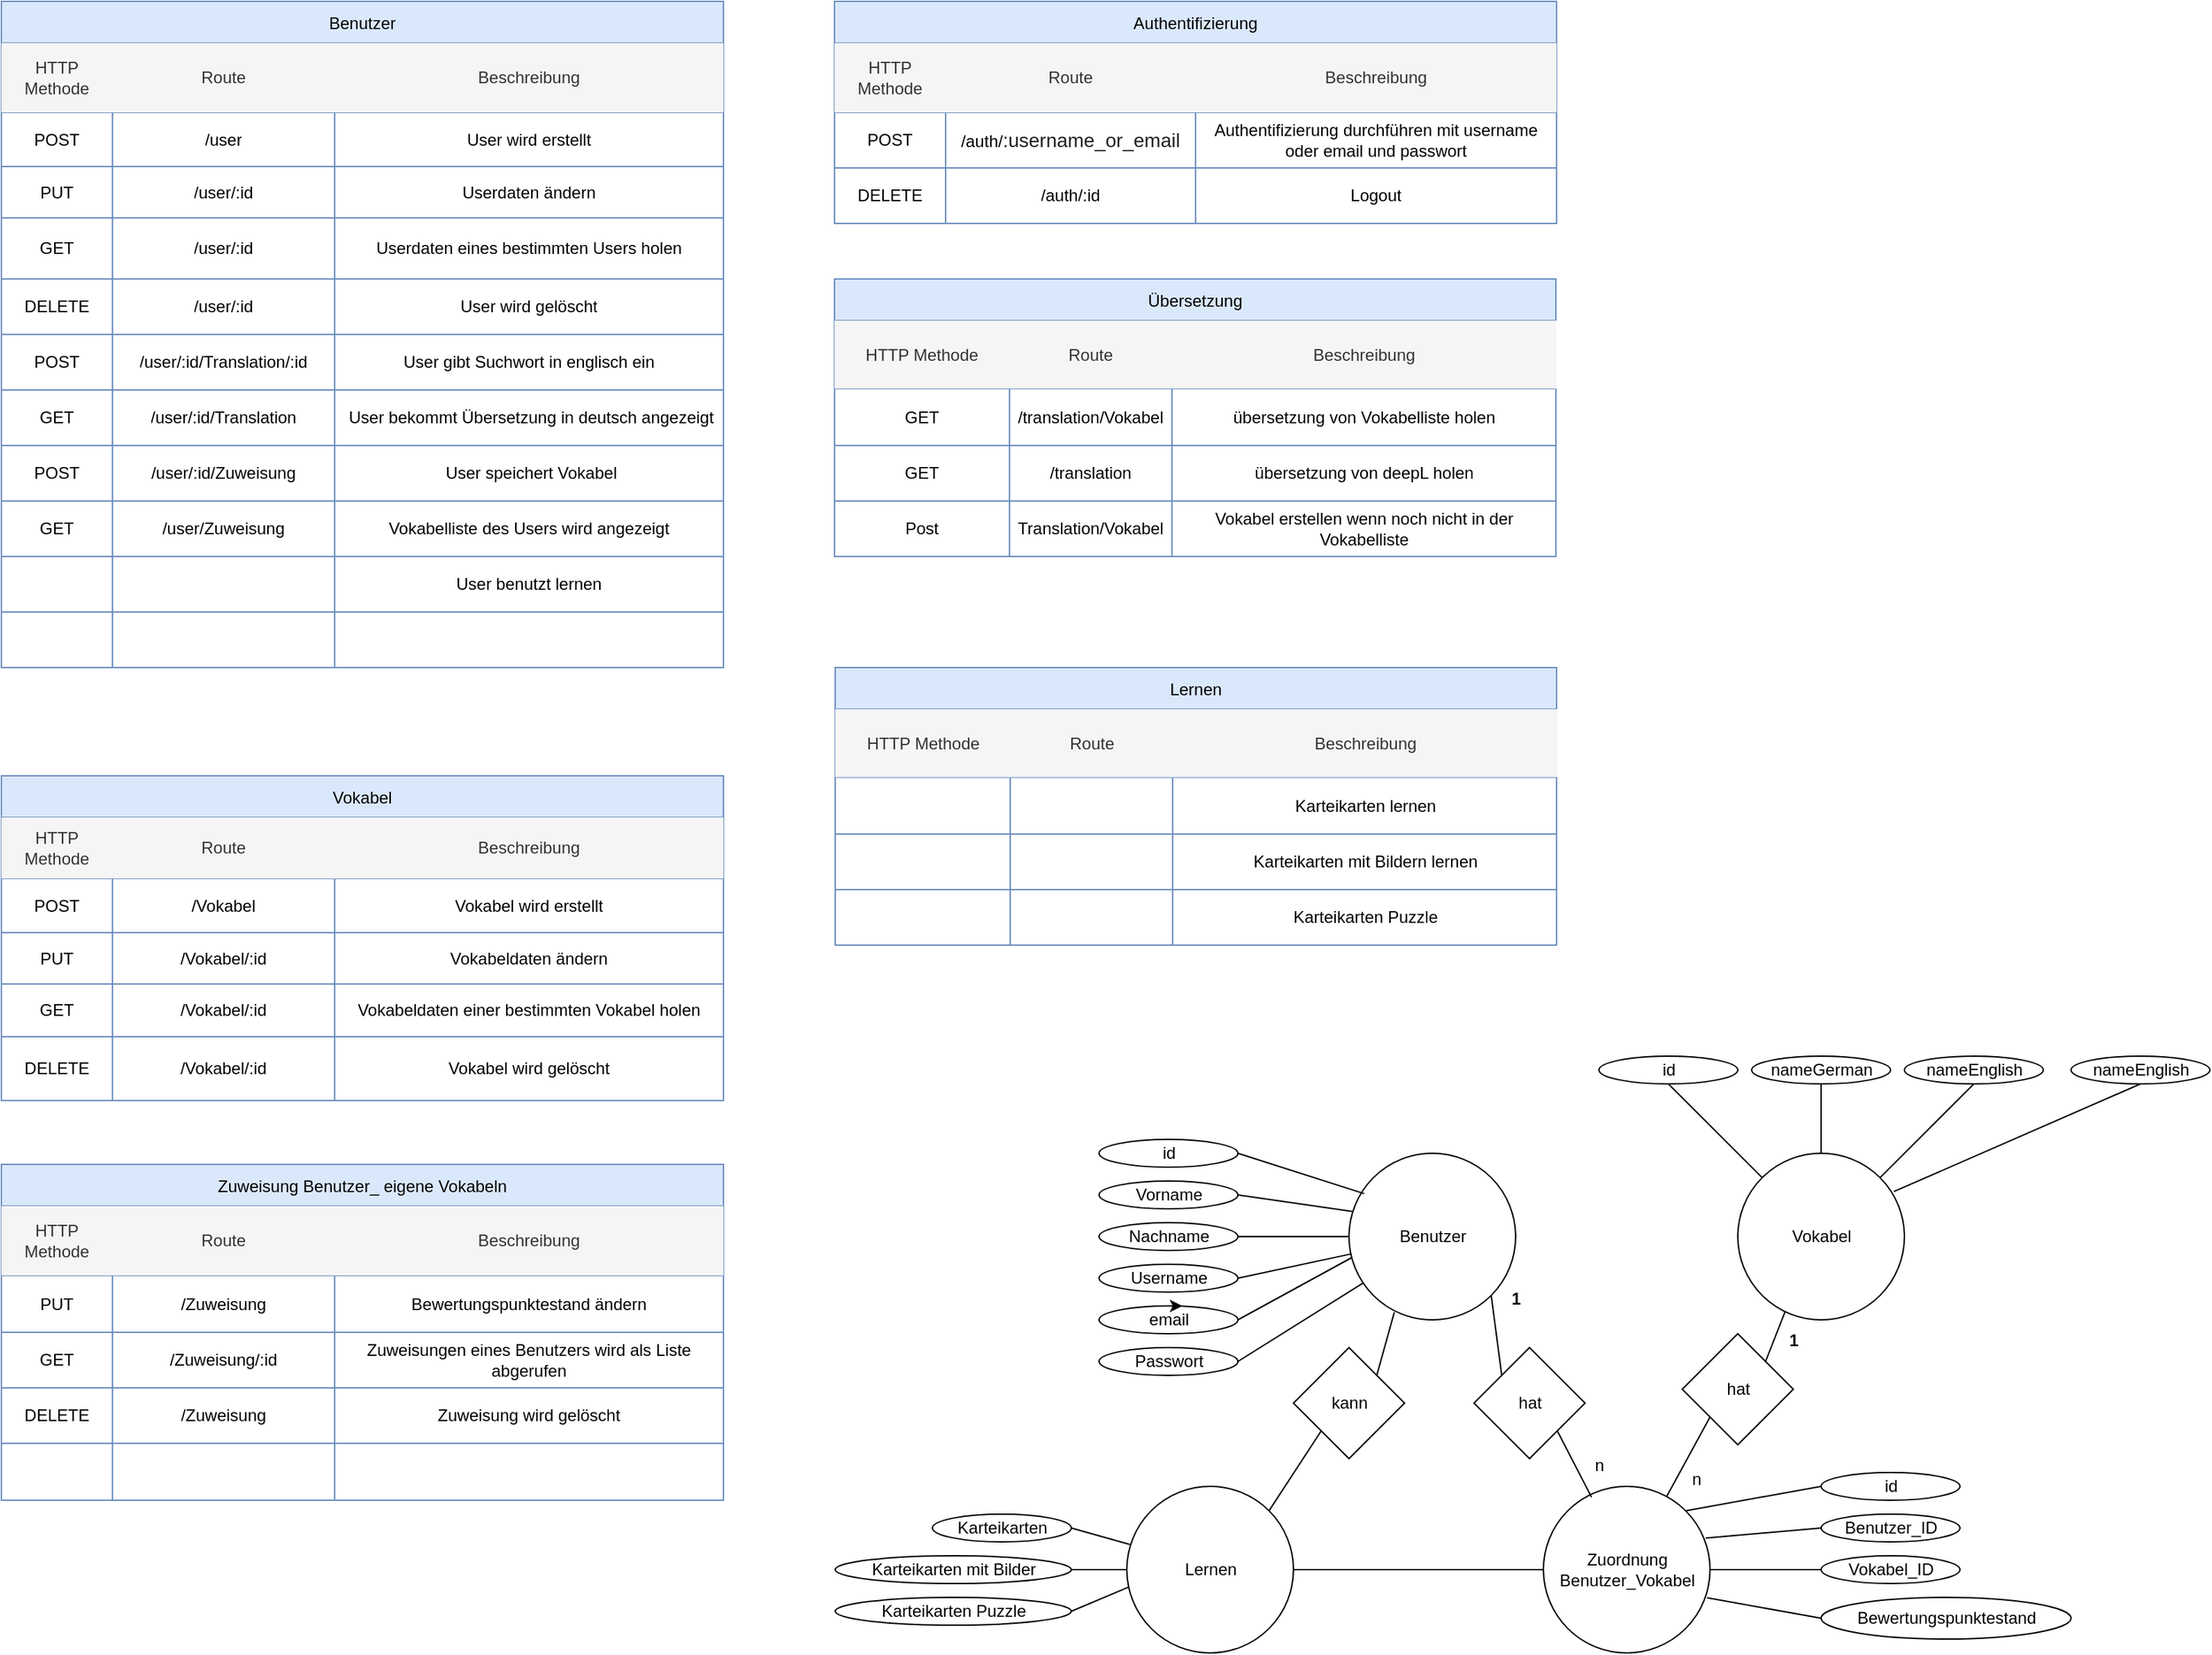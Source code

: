 <mxfile version="15.9.6" type="github">
  <diagram id="N6lsiD8oopJrpO06N1Q2" name="Page-1">
    <mxGraphModel dx="4580" dy="1089" grid="1" gridSize="10" guides="1" tooltips="1" connect="1" arrows="1" fold="1" page="1" pageScale="1" pageWidth="827" pageHeight="1169" math="0" shadow="0">
      <root>
        <mxCell id="0" />
        <mxCell id="1" parent="0" />
        <mxCell id="SOVXefjvVhWVXNpoaT12-18" value="Benutzer" style="shape=table;startSize=30;container=1;collapsible=0;childLayout=tableLayout;fillColor=#dae8fc;strokeColor=#6c8ebf;" parent="1" vertex="1">
          <mxGeometry x="-2400" y="80" width="520" height="480" as="geometry" />
        </mxCell>
        <mxCell id="SOVXefjvVhWVXNpoaT12-19" value="" style="shape=partialRectangle;collapsible=0;dropTarget=0;pointerEvents=0;fillColor=none;top=0;left=0;bottom=0;right=0;points=[[0,0.5],[1,0.5]];portConstraint=eastwest;" parent="SOVXefjvVhWVXNpoaT12-18" vertex="1">
          <mxGeometry y="30" width="520" height="50" as="geometry" />
        </mxCell>
        <mxCell id="SOVXefjvVhWVXNpoaT12-20" value="HTTP Methode" style="shape=partialRectangle;html=1;whiteSpace=wrap;connectable=0;overflow=hidden;fillColor=#f5f5f5;top=0;left=0;bottom=0;right=0;pointerEvents=1;fontColor=#333333;strokeColor=#666666;" parent="SOVXefjvVhWVXNpoaT12-19" vertex="1">
          <mxGeometry width="80" height="50" as="geometry">
            <mxRectangle width="80" height="50" as="alternateBounds" />
          </mxGeometry>
        </mxCell>
        <mxCell id="SOVXefjvVhWVXNpoaT12-21" value="Route" style="shape=partialRectangle;html=1;whiteSpace=wrap;connectable=0;overflow=hidden;fillColor=#f5f5f5;top=0;left=0;bottom=0;right=0;pointerEvents=1;fontColor=#333333;strokeColor=#666666;" parent="SOVXefjvVhWVXNpoaT12-19" vertex="1">
          <mxGeometry x="80" width="160" height="50" as="geometry">
            <mxRectangle width="160" height="50" as="alternateBounds" />
          </mxGeometry>
        </mxCell>
        <mxCell id="SOVXefjvVhWVXNpoaT12-22" value="Beschreibung" style="shape=partialRectangle;html=1;whiteSpace=wrap;connectable=0;overflow=hidden;fillColor=#f5f5f5;top=0;left=0;bottom=0;right=0;pointerEvents=1;fontColor=#333333;strokeColor=#666666;" parent="SOVXefjvVhWVXNpoaT12-19" vertex="1">
          <mxGeometry x="240" width="280" height="50" as="geometry">
            <mxRectangle width="280" height="50" as="alternateBounds" />
          </mxGeometry>
        </mxCell>
        <mxCell id="SOVXefjvVhWVXNpoaT12-23" value="" style="shape=partialRectangle;collapsible=0;dropTarget=0;pointerEvents=0;fillColor=none;top=0;left=0;bottom=0;right=0;points=[[0,0.5],[1,0.5]];portConstraint=eastwest;" parent="SOVXefjvVhWVXNpoaT12-18" vertex="1">
          <mxGeometry y="80" width="520" height="39" as="geometry" />
        </mxCell>
        <mxCell id="SOVXefjvVhWVXNpoaT12-24" value="POST" style="shape=partialRectangle;html=1;whiteSpace=wrap;connectable=0;overflow=hidden;fillColor=none;top=0;left=0;bottom=0;right=0;pointerEvents=1;" parent="SOVXefjvVhWVXNpoaT12-23" vertex="1">
          <mxGeometry width="80" height="39" as="geometry">
            <mxRectangle width="80" height="39" as="alternateBounds" />
          </mxGeometry>
        </mxCell>
        <mxCell id="SOVXefjvVhWVXNpoaT12-25" value="/user" style="shape=partialRectangle;html=1;whiteSpace=wrap;connectable=0;overflow=hidden;fillColor=none;top=0;left=0;bottom=0;right=0;pointerEvents=1;" parent="SOVXefjvVhWVXNpoaT12-23" vertex="1">
          <mxGeometry x="80" width="160" height="39" as="geometry">
            <mxRectangle width="160" height="39" as="alternateBounds" />
          </mxGeometry>
        </mxCell>
        <mxCell id="SOVXefjvVhWVXNpoaT12-26" value="User wird erstellt" style="shape=partialRectangle;html=1;whiteSpace=wrap;connectable=0;overflow=hidden;fillColor=none;top=0;left=0;bottom=0;right=0;pointerEvents=1;" parent="SOVXefjvVhWVXNpoaT12-23" vertex="1">
          <mxGeometry x="240" width="280" height="39" as="geometry">
            <mxRectangle width="280" height="39" as="alternateBounds" />
          </mxGeometry>
        </mxCell>
        <mxCell id="SOVXefjvVhWVXNpoaT12-27" value="" style="shape=partialRectangle;collapsible=0;dropTarget=0;pointerEvents=0;fillColor=none;top=0;left=0;bottom=0;right=0;points=[[0,0.5],[1,0.5]];portConstraint=eastwest;" parent="SOVXefjvVhWVXNpoaT12-18" vertex="1">
          <mxGeometry y="119" width="520" height="37" as="geometry" />
        </mxCell>
        <mxCell id="SOVXefjvVhWVXNpoaT12-28" value="PUT" style="shape=partialRectangle;html=1;whiteSpace=wrap;connectable=0;overflow=hidden;fillColor=none;top=0;left=0;bottom=0;right=0;pointerEvents=1;" parent="SOVXefjvVhWVXNpoaT12-27" vertex="1">
          <mxGeometry width="80" height="37" as="geometry">
            <mxRectangle width="80" height="37" as="alternateBounds" />
          </mxGeometry>
        </mxCell>
        <mxCell id="SOVXefjvVhWVXNpoaT12-29" value="/user/:id" style="shape=partialRectangle;html=1;whiteSpace=wrap;connectable=0;overflow=hidden;fillColor=none;top=0;left=0;bottom=0;right=0;pointerEvents=1;" parent="SOVXefjvVhWVXNpoaT12-27" vertex="1">
          <mxGeometry x="80" width="160" height="37" as="geometry">
            <mxRectangle width="160" height="37" as="alternateBounds" />
          </mxGeometry>
        </mxCell>
        <mxCell id="SOVXefjvVhWVXNpoaT12-30" value="Userdaten ändern" style="shape=partialRectangle;html=1;whiteSpace=wrap;connectable=0;overflow=hidden;fillColor=none;top=0;left=0;bottom=0;right=0;pointerEvents=1;" parent="SOVXefjvVhWVXNpoaT12-27" vertex="1">
          <mxGeometry x="240" width="280" height="37" as="geometry">
            <mxRectangle width="280" height="37" as="alternateBounds" />
          </mxGeometry>
        </mxCell>
        <mxCell id="SOVXefjvVhWVXNpoaT12-31" value="" style="shape=partialRectangle;collapsible=0;dropTarget=0;pointerEvents=0;fillColor=none;top=0;left=0;bottom=0;right=0;points=[[0,0.5],[1,0.5]];portConstraint=eastwest;" parent="SOVXefjvVhWVXNpoaT12-18" vertex="1">
          <mxGeometry y="156" width="520" height="44" as="geometry" />
        </mxCell>
        <mxCell id="SOVXefjvVhWVXNpoaT12-32" value="GET" style="shape=partialRectangle;html=1;whiteSpace=wrap;connectable=0;overflow=hidden;fillColor=none;top=0;left=0;bottom=0;right=0;pointerEvents=1;" parent="SOVXefjvVhWVXNpoaT12-31" vertex="1">
          <mxGeometry width="80" height="44" as="geometry">
            <mxRectangle width="80" height="44" as="alternateBounds" />
          </mxGeometry>
        </mxCell>
        <mxCell id="SOVXefjvVhWVXNpoaT12-33" value="/user/:id" style="shape=partialRectangle;html=1;whiteSpace=wrap;connectable=0;overflow=hidden;fillColor=none;top=0;left=0;bottom=0;right=0;pointerEvents=1;" parent="SOVXefjvVhWVXNpoaT12-31" vertex="1">
          <mxGeometry x="80" width="160" height="44" as="geometry">
            <mxRectangle width="160" height="44" as="alternateBounds" />
          </mxGeometry>
        </mxCell>
        <mxCell id="SOVXefjvVhWVXNpoaT12-34" value="Userdaten eines bestimmten Users holen" style="shape=partialRectangle;html=1;whiteSpace=wrap;connectable=0;overflow=hidden;fillColor=none;top=0;left=0;bottom=0;right=0;pointerEvents=1;" parent="SOVXefjvVhWVXNpoaT12-31" vertex="1">
          <mxGeometry x="240" width="280" height="44" as="geometry">
            <mxRectangle width="280" height="44" as="alternateBounds" />
          </mxGeometry>
        </mxCell>
        <mxCell id="SOVXefjvVhWVXNpoaT12-35" value="" style="shape=partialRectangle;collapsible=0;dropTarget=0;pointerEvents=0;fillColor=none;top=0;left=0;bottom=0;right=0;points=[[0,0.5],[1,0.5]];portConstraint=eastwest;" parent="SOVXefjvVhWVXNpoaT12-18" vertex="1">
          <mxGeometry y="200" width="520" height="40" as="geometry" />
        </mxCell>
        <mxCell id="SOVXefjvVhWVXNpoaT12-36" value="DELETE" style="shape=partialRectangle;html=1;whiteSpace=wrap;connectable=0;overflow=hidden;fillColor=none;top=0;left=0;bottom=0;right=0;pointerEvents=1;" parent="SOVXefjvVhWVXNpoaT12-35" vertex="1">
          <mxGeometry width="80" height="40" as="geometry">
            <mxRectangle width="80" height="40" as="alternateBounds" />
          </mxGeometry>
        </mxCell>
        <mxCell id="SOVXefjvVhWVXNpoaT12-37" value="/user/:id" style="shape=partialRectangle;html=1;whiteSpace=wrap;connectable=0;overflow=hidden;fillColor=none;top=0;left=0;bottom=0;right=0;pointerEvents=1;" parent="SOVXefjvVhWVXNpoaT12-35" vertex="1">
          <mxGeometry x="80" width="160" height="40" as="geometry">
            <mxRectangle width="160" height="40" as="alternateBounds" />
          </mxGeometry>
        </mxCell>
        <mxCell id="SOVXefjvVhWVXNpoaT12-38" value="User wird gelöscht" style="shape=partialRectangle;html=1;whiteSpace=wrap;connectable=0;overflow=hidden;fillColor=none;top=0;left=0;bottom=0;right=0;pointerEvents=1;" parent="SOVXefjvVhWVXNpoaT12-35" vertex="1">
          <mxGeometry x="240" width="280" height="40" as="geometry">
            <mxRectangle width="280" height="40" as="alternateBounds" />
          </mxGeometry>
        </mxCell>
        <mxCell id="SOVXefjvVhWVXNpoaT12-39" value="" style="shape=partialRectangle;collapsible=0;dropTarget=0;pointerEvents=0;fillColor=none;top=0;left=0;bottom=0;right=0;points=[[0,0.5],[1,0.5]];portConstraint=eastwest;" parent="SOVXefjvVhWVXNpoaT12-18" vertex="1">
          <mxGeometry y="240" width="520" height="40" as="geometry" />
        </mxCell>
        <mxCell id="SOVXefjvVhWVXNpoaT12-40" value="POST" style="shape=partialRectangle;html=1;whiteSpace=wrap;connectable=0;overflow=hidden;fillColor=none;top=0;left=0;bottom=0;right=0;pointerEvents=1;" parent="SOVXefjvVhWVXNpoaT12-39" vertex="1">
          <mxGeometry width="80" height="40" as="geometry">
            <mxRectangle width="80" height="40" as="alternateBounds" />
          </mxGeometry>
        </mxCell>
        <mxCell id="SOVXefjvVhWVXNpoaT12-41" value="/user/:id/Translation/:id" style="shape=partialRectangle;html=1;whiteSpace=wrap;connectable=0;overflow=hidden;fillColor=none;top=0;left=0;bottom=0;right=0;pointerEvents=1;" parent="SOVXefjvVhWVXNpoaT12-39" vertex="1">
          <mxGeometry x="80" width="160" height="40" as="geometry">
            <mxRectangle width="160" height="40" as="alternateBounds" />
          </mxGeometry>
        </mxCell>
        <mxCell id="SOVXefjvVhWVXNpoaT12-42" value="User gibt Suchwort in englisch ein" style="shape=partialRectangle;html=1;whiteSpace=wrap;connectable=0;overflow=hidden;fillColor=none;top=0;left=0;bottom=0;right=0;pointerEvents=1;" parent="SOVXefjvVhWVXNpoaT12-39" vertex="1">
          <mxGeometry x="240" width="280" height="40" as="geometry">
            <mxRectangle width="280" height="40" as="alternateBounds" />
          </mxGeometry>
        </mxCell>
        <mxCell id="SOVXefjvVhWVXNpoaT12-43" style="shape=partialRectangle;collapsible=0;dropTarget=0;pointerEvents=0;fillColor=none;top=0;left=0;bottom=0;right=0;points=[[0,0.5],[1,0.5]];portConstraint=eastwest;" parent="SOVXefjvVhWVXNpoaT12-18" vertex="1">
          <mxGeometry y="280" width="520" height="40" as="geometry" />
        </mxCell>
        <mxCell id="SOVXefjvVhWVXNpoaT12-44" value="GET" style="shape=partialRectangle;html=1;whiteSpace=wrap;connectable=0;overflow=hidden;fillColor=none;top=0;left=0;bottom=0;right=0;pointerEvents=1;" parent="SOVXefjvVhWVXNpoaT12-43" vertex="1">
          <mxGeometry width="80" height="40" as="geometry">
            <mxRectangle width="80" height="40" as="alternateBounds" />
          </mxGeometry>
        </mxCell>
        <mxCell id="SOVXefjvVhWVXNpoaT12-45" value="/user/:id/Translation" style="shape=partialRectangle;html=1;whiteSpace=wrap;connectable=0;overflow=hidden;fillColor=none;top=0;left=0;bottom=0;right=0;pointerEvents=1;" parent="SOVXefjvVhWVXNpoaT12-43" vertex="1">
          <mxGeometry x="80" width="160" height="40" as="geometry">
            <mxRectangle width="160" height="40" as="alternateBounds" />
          </mxGeometry>
        </mxCell>
        <mxCell id="SOVXefjvVhWVXNpoaT12-46" value="&amp;nbsp;User bekommt Übersetzung in deutsch angezeigt" style="shape=partialRectangle;html=1;whiteSpace=wrap;connectable=0;overflow=hidden;fillColor=none;top=0;left=0;bottom=0;right=0;pointerEvents=1;" parent="SOVXefjvVhWVXNpoaT12-43" vertex="1">
          <mxGeometry x="240" width="280" height="40" as="geometry">
            <mxRectangle width="280" height="40" as="alternateBounds" />
          </mxGeometry>
        </mxCell>
        <mxCell id="7HVum3_ixfd8tOSZu9AS-34" style="shape=partialRectangle;collapsible=0;dropTarget=0;pointerEvents=0;fillColor=none;top=0;left=0;bottom=0;right=0;points=[[0,0.5],[1,0.5]];portConstraint=eastwest;" vertex="1" parent="SOVXefjvVhWVXNpoaT12-18">
          <mxGeometry y="320" width="520" height="40" as="geometry" />
        </mxCell>
        <mxCell id="7HVum3_ixfd8tOSZu9AS-35" value="POST" style="shape=partialRectangle;html=1;whiteSpace=wrap;connectable=0;overflow=hidden;fillColor=none;top=0;left=0;bottom=0;right=0;pointerEvents=1;" vertex="1" parent="7HVum3_ixfd8tOSZu9AS-34">
          <mxGeometry width="80" height="40" as="geometry">
            <mxRectangle width="80" height="40" as="alternateBounds" />
          </mxGeometry>
        </mxCell>
        <mxCell id="7HVum3_ixfd8tOSZu9AS-36" value="/user/:id/Zuweisung" style="shape=partialRectangle;html=1;whiteSpace=wrap;connectable=0;overflow=hidden;fillColor=none;top=0;left=0;bottom=0;right=0;pointerEvents=1;" vertex="1" parent="7HVum3_ixfd8tOSZu9AS-34">
          <mxGeometry x="80" width="160" height="40" as="geometry">
            <mxRectangle width="160" height="40" as="alternateBounds" />
          </mxGeometry>
        </mxCell>
        <mxCell id="7HVum3_ixfd8tOSZu9AS-37" value="&amp;nbsp;User speichert Vokabel" style="shape=partialRectangle;html=1;whiteSpace=wrap;connectable=0;overflow=hidden;fillColor=none;top=0;left=0;bottom=0;right=0;pointerEvents=1;" vertex="1" parent="7HVum3_ixfd8tOSZu9AS-34">
          <mxGeometry x="240" width="280" height="40" as="geometry">
            <mxRectangle width="280" height="40" as="alternateBounds" />
          </mxGeometry>
        </mxCell>
        <mxCell id="7HVum3_ixfd8tOSZu9AS-38" style="shape=partialRectangle;collapsible=0;dropTarget=0;pointerEvents=0;fillColor=none;top=0;left=0;bottom=0;right=0;points=[[0,0.5],[1,0.5]];portConstraint=eastwest;" vertex="1" parent="SOVXefjvVhWVXNpoaT12-18">
          <mxGeometry y="360" width="520" height="40" as="geometry" />
        </mxCell>
        <mxCell id="7HVum3_ixfd8tOSZu9AS-39" value="GET" style="shape=partialRectangle;html=1;whiteSpace=wrap;connectable=0;overflow=hidden;fillColor=none;top=0;left=0;bottom=0;right=0;pointerEvents=1;" vertex="1" parent="7HVum3_ixfd8tOSZu9AS-38">
          <mxGeometry width="80" height="40" as="geometry">
            <mxRectangle width="80" height="40" as="alternateBounds" />
          </mxGeometry>
        </mxCell>
        <mxCell id="7HVum3_ixfd8tOSZu9AS-40" value="/user/Zuweisung" style="shape=partialRectangle;html=1;whiteSpace=wrap;connectable=0;overflow=hidden;fillColor=none;top=0;left=0;bottom=0;right=0;pointerEvents=1;" vertex="1" parent="7HVum3_ixfd8tOSZu9AS-38">
          <mxGeometry x="80" width="160" height="40" as="geometry">
            <mxRectangle width="160" height="40" as="alternateBounds" />
          </mxGeometry>
        </mxCell>
        <mxCell id="7HVum3_ixfd8tOSZu9AS-41" value="Vokabelliste des Users wird angezeigt" style="shape=partialRectangle;html=1;whiteSpace=wrap;connectable=0;overflow=hidden;fillColor=none;top=0;left=0;bottom=0;right=0;pointerEvents=1;" vertex="1" parent="7HVum3_ixfd8tOSZu9AS-38">
          <mxGeometry x="240" width="280" height="40" as="geometry">
            <mxRectangle width="280" height="40" as="alternateBounds" />
          </mxGeometry>
        </mxCell>
        <mxCell id="7HVum3_ixfd8tOSZu9AS-79" style="shape=partialRectangle;collapsible=0;dropTarget=0;pointerEvents=0;fillColor=none;top=0;left=0;bottom=0;right=0;points=[[0,0.5],[1,0.5]];portConstraint=eastwest;" vertex="1" parent="SOVXefjvVhWVXNpoaT12-18">
          <mxGeometry y="400" width="520" height="40" as="geometry" />
        </mxCell>
        <mxCell id="7HVum3_ixfd8tOSZu9AS-80" value="" style="shape=partialRectangle;html=1;whiteSpace=wrap;connectable=0;overflow=hidden;fillColor=none;top=0;left=0;bottom=0;right=0;pointerEvents=1;" vertex="1" parent="7HVum3_ixfd8tOSZu9AS-79">
          <mxGeometry width="80" height="40" as="geometry">
            <mxRectangle width="80" height="40" as="alternateBounds" />
          </mxGeometry>
        </mxCell>
        <mxCell id="7HVum3_ixfd8tOSZu9AS-81" style="shape=partialRectangle;html=1;whiteSpace=wrap;connectable=0;overflow=hidden;fillColor=none;top=0;left=0;bottom=0;right=0;pointerEvents=1;" vertex="1" parent="7HVum3_ixfd8tOSZu9AS-79">
          <mxGeometry x="80" width="160" height="40" as="geometry">
            <mxRectangle width="160" height="40" as="alternateBounds" />
          </mxGeometry>
        </mxCell>
        <mxCell id="7HVum3_ixfd8tOSZu9AS-82" value="User benutzt lernen" style="shape=partialRectangle;html=1;whiteSpace=wrap;connectable=0;overflow=hidden;fillColor=none;top=0;left=0;bottom=0;right=0;pointerEvents=1;" vertex="1" parent="7HVum3_ixfd8tOSZu9AS-79">
          <mxGeometry x="240" width="280" height="40" as="geometry">
            <mxRectangle width="280" height="40" as="alternateBounds" />
          </mxGeometry>
        </mxCell>
        <mxCell id="7HVum3_ixfd8tOSZu9AS-75" style="shape=partialRectangle;collapsible=0;dropTarget=0;pointerEvents=0;fillColor=none;top=0;left=0;bottom=0;right=0;points=[[0,0.5],[1,0.5]];portConstraint=eastwest;" vertex="1" parent="SOVXefjvVhWVXNpoaT12-18">
          <mxGeometry y="440" width="520" height="40" as="geometry" />
        </mxCell>
        <mxCell id="7HVum3_ixfd8tOSZu9AS-76" style="shape=partialRectangle;html=1;whiteSpace=wrap;connectable=0;overflow=hidden;fillColor=none;top=0;left=0;bottom=0;right=0;pointerEvents=1;" vertex="1" parent="7HVum3_ixfd8tOSZu9AS-75">
          <mxGeometry width="80" height="40" as="geometry">
            <mxRectangle width="80" height="40" as="alternateBounds" />
          </mxGeometry>
        </mxCell>
        <mxCell id="7HVum3_ixfd8tOSZu9AS-77" style="shape=partialRectangle;html=1;whiteSpace=wrap;connectable=0;overflow=hidden;fillColor=none;top=0;left=0;bottom=0;right=0;pointerEvents=1;" vertex="1" parent="7HVum3_ixfd8tOSZu9AS-75">
          <mxGeometry x="80" width="160" height="40" as="geometry">
            <mxRectangle width="160" height="40" as="alternateBounds" />
          </mxGeometry>
        </mxCell>
        <mxCell id="7HVum3_ixfd8tOSZu9AS-78" style="shape=partialRectangle;html=1;whiteSpace=wrap;connectable=0;overflow=hidden;fillColor=none;top=0;left=0;bottom=0;right=0;pointerEvents=1;" vertex="1" parent="7HVum3_ixfd8tOSZu9AS-75">
          <mxGeometry x="240" width="280" height="40" as="geometry">
            <mxRectangle width="280" height="40" as="alternateBounds" />
          </mxGeometry>
        </mxCell>
        <mxCell id="SOVXefjvVhWVXNpoaT12-47" value="Zuweisung Benutzer_ eigene Vokabeln" style="shape=table;startSize=30;container=1;collapsible=0;childLayout=tableLayout;fillColor=#dae8fc;strokeColor=#6c8ebf;" parent="1" vertex="1">
          <mxGeometry x="-2400" y="918" width="520" height="242" as="geometry" />
        </mxCell>
        <mxCell id="SOVXefjvVhWVXNpoaT12-48" value="" style="shape=partialRectangle;collapsible=0;dropTarget=0;pointerEvents=0;fillColor=none;top=0;left=0;bottom=0;right=0;points=[[0,0.5],[1,0.5]];portConstraint=eastwest;" parent="SOVXefjvVhWVXNpoaT12-47" vertex="1">
          <mxGeometry y="30" width="520" height="50" as="geometry" />
        </mxCell>
        <mxCell id="SOVXefjvVhWVXNpoaT12-49" value="HTTP Methode" style="shape=partialRectangle;html=1;whiteSpace=wrap;connectable=0;overflow=hidden;fillColor=#f5f5f5;top=0;left=0;bottom=0;right=0;pointerEvents=1;fontColor=#333333;strokeColor=#666666;" parent="SOVXefjvVhWVXNpoaT12-48" vertex="1">
          <mxGeometry width="80" height="50" as="geometry">
            <mxRectangle width="80" height="50" as="alternateBounds" />
          </mxGeometry>
        </mxCell>
        <mxCell id="SOVXefjvVhWVXNpoaT12-50" value="Route" style="shape=partialRectangle;html=1;whiteSpace=wrap;connectable=0;overflow=hidden;fillColor=#f5f5f5;top=0;left=0;bottom=0;right=0;pointerEvents=1;fontColor=#333333;strokeColor=#666666;" parent="SOVXefjvVhWVXNpoaT12-48" vertex="1">
          <mxGeometry x="80" width="160" height="50" as="geometry">
            <mxRectangle width="160" height="50" as="alternateBounds" />
          </mxGeometry>
        </mxCell>
        <mxCell id="SOVXefjvVhWVXNpoaT12-51" value="Beschreibung" style="shape=partialRectangle;html=1;whiteSpace=wrap;connectable=0;overflow=hidden;fillColor=#f5f5f5;top=0;left=0;bottom=0;right=0;pointerEvents=1;fontColor=#333333;strokeColor=#666666;" parent="SOVXefjvVhWVXNpoaT12-48" vertex="1">
          <mxGeometry x="240" width="280" height="50" as="geometry">
            <mxRectangle width="280" height="50" as="alternateBounds" />
          </mxGeometry>
        </mxCell>
        <mxCell id="SOVXefjvVhWVXNpoaT12-60" value="" style="shape=partialRectangle;collapsible=0;dropTarget=0;pointerEvents=0;fillColor=none;top=0;left=0;bottom=0;right=0;points=[[0,0.5],[1,0.5]];portConstraint=eastwest;" parent="SOVXefjvVhWVXNpoaT12-47" vertex="1">
          <mxGeometry y="80" width="520" height="41" as="geometry" />
        </mxCell>
        <mxCell id="SOVXefjvVhWVXNpoaT12-61" value="PUT" style="shape=partialRectangle;html=1;whiteSpace=wrap;connectable=0;overflow=hidden;fillColor=none;top=0;left=0;bottom=0;right=0;pointerEvents=1;" parent="SOVXefjvVhWVXNpoaT12-60" vertex="1">
          <mxGeometry width="80" height="41" as="geometry">
            <mxRectangle width="80" height="41" as="alternateBounds" />
          </mxGeometry>
        </mxCell>
        <mxCell id="SOVXefjvVhWVXNpoaT12-62" value="/&lt;span&gt;Zuweisung&lt;/span&gt;" style="shape=partialRectangle;html=1;whiteSpace=wrap;connectable=0;overflow=hidden;fillColor=none;top=0;left=0;bottom=0;right=0;pointerEvents=1;" parent="SOVXefjvVhWVXNpoaT12-60" vertex="1">
          <mxGeometry x="80" width="160" height="41" as="geometry">
            <mxRectangle width="160" height="41" as="alternateBounds" />
          </mxGeometry>
        </mxCell>
        <mxCell id="SOVXefjvVhWVXNpoaT12-63" value="Bewertungspunktestand ändern" style="shape=partialRectangle;html=1;whiteSpace=wrap;connectable=0;overflow=hidden;fillColor=none;top=0;left=0;bottom=0;right=0;pointerEvents=1;" parent="SOVXefjvVhWVXNpoaT12-60" vertex="1">
          <mxGeometry x="240" width="280" height="41" as="geometry">
            <mxRectangle width="280" height="41" as="alternateBounds" />
          </mxGeometry>
        </mxCell>
        <mxCell id="SOVXefjvVhWVXNpoaT12-64" value="" style="shape=partialRectangle;collapsible=0;dropTarget=0;pointerEvents=0;fillColor=none;top=0;left=0;bottom=0;right=0;points=[[0,0.5],[1,0.5]];portConstraint=eastwest;" parent="SOVXefjvVhWVXNpoaT12-47" vertex="1">
          <mxGeometry y="121" width="520" height="40" as="geometry" />
        </mxCell>
        <mxCell id="SOVXefjvVhWVXNpoaT12-65" value="GET" style="shape=partialRectangle;html=1;whiteSpace=wrap;connectable=0;overflow=hidden;fillColor=none;top=0;left=0;bottom=0;right=0;pointerEvents=1;" parent="SOVXefjvVhWVXNpoaT12-64" vertex="1">
          <mxGeometry width="80" height="40" as="geometry">
            <mxRectangle width="80" height="40" as="alternateBounds" />
          </mxGeometry>
        </mxCell>
        <mxCell id="SOVXefjvVhWVXNpoaT12-66" value="/Zuweisung/:id" style="shape=partialRectangle;html=1;whiteSpace=wrap;connectable=0;overflow=hidden;fillColor=none;top=0;left=0;bottom=0;right=0;pointerEvents=1;" parent="SOVXefjvVhWVXNpoaT12-64" vertex="1">
          <mxGeometry x="80" width="160" height="40" as="geometry">
            <mxRectangle width="160" height="40" as="alternateBounds" />
          </mxGeometry>
        </mxCell>
        <mxCell id="SOVXefjvVhWVXNpoaT12-67" value="Zuweisungen eines Benutzers wird als Liste abgerufen" style="shape=partialRectangle;html=1;whiteSpace=wrap;connectable=0;overflow=hidden;fillColor=none;top=0;left=0;bottom=0;right=0;pointerEvents=1;" parent="SOVXefjvVhWVXNpoaT12-64" vertex="1">
          <mxGeometry x="240" width="280" height="40" as="geometry">
            <mxRectangle width="280" height="40" as="alternateBounds" />
          </mxGeometry>
        </mxCell>
        <mxCell id="SOVXefjvVhWVXNpoaT12-68" value="" style="shape=partialRectangle;collapsible=0;dropTarget=0;pointerEvents=0;fillColor=none;top=0;left=0;bottom=0;right=0;points=[[0,0.5],[1,0.5]];portConstraint=eastwest;" parent="SOVXefjvVhWVXNpoaT12-47" vertex="1">
          <mxGeometry y="161" width="520" height="40" as="geometry" />
        </mxCell>
        <mxCell id="SOVXefjvVhWVXNpoaT12-69" value="DELETE" style="shape=partialRectangle;html=1;whiteSpace=wrap;connectable=0;overflow=hidden;fillColor=none;top=0;left=0;bottom=0;right=0;pointerEvents=1;" parent="SOVXefjvVhWVXNpoaT12-68" vertex="1">
          <mxGeometry width="80" height="40" as="geometry">
            <mxRectangle width="80" height="40" as="alternateBounds" />
          </mxGeometry>
        </mxCell>
        <mxCell id="SOVXefjvVhWVXNpoaT12-70" value="/Zuweisung" style="shape=partialRectangle;html=1;whiteSpace=wrap;connectable=0;overflow=hidden;fillColor=none;top=0;left=0;bottom=0;right=0;pointerEvents=1;" parent="SOVXefjvVhWVXNpoaT12-68" vertex="1">
          <mxGeometry x="80" width="160" height="40" as="geometry">
            <mxRectangle width="160" height="40" as="alternateBounds" />
          </mxGeometry>
        </mxCell>
        <mxCell id="SOVXefjvVhWVXNpoaT12-71" value="Zuweisung wird gelöscht" style="shape=partialRectangle;html=1;whiteSpace=wrap;connectable=0;overflow=hidden;fillColor=none;top=0;left=0;bottom=0;right=0;pointerEvents=1;" parent="SOVXefjvVhWVXNpoaT12-68" vertex="1">
          <mxGeometry x="240" width="280" height="40" as="geometry">
            <mxRectangle width="280" height="40" as="alternateBounds" />
          </mxGeometry>
        </mxCell>
        <mxCell id="SOVXefjvVhWVXNpoaT12-72" style="shape=partialRectangle;collapsible=0;dropTarget=0;pointerEvents=0;fillColor=none;top=0;left=0;bottom=0;right=0;points=[[0,0.5],[1,0.5]];portConstraint=eastwest;" parent="SOVXefjvVhWVXNpoaT12-47" vertex="1">
          <mxGeometry y="201" width="520" height="41" as="geometry" />
        </mxCell>
        <mxCell id="SOVXefjvVhWVXNpoaT12-73" style="shape=partialRectangle;html=1;whiteSpace=wrap;connectable=0;overflow=hidden;fillColor=none;top=0;left=0;bottom=0;right=0;pointerEvents=1;" parent="SOVXefjvVhWVXNpoaT12-72" vertex="1">
          <mxGeometry width="80" height="41" as="geometry">
            <mxRectangle width="80" height="41" as="alternateBounds" />
          </mxGeometry>
        </mxCell>
        <mxCell id="SOVXefjvVhWVXNpoaT12-74" style="shape=partialRectangle;html=1;whiteSpace=wrap;connectable=0;overflow=hidden;fillColor=none;top=0;left=0;bottom=0;right=0;pointerEvents=1;" parent="SOVXefjvVhWVXNpoaT12-72" vertex="1">
          <mxGeometry x="80" width="160" height="41" as="geometry">
            <mxRectangle width="160" height="41" as="alternateBounds" />
          </mxGeometry>
        </mxCell>
        <mxCell id="SOVXefjvVhWVXNpoaT12-75" style="shape=partialRectangle;html=1;whiteSpace=wrap;connectable=0;overflow=hidden;fillColor=none;top=0;left=0;bottom=0;right=0;pointerEvents=1;" parent="SOVXefjvVhWVXNpoaT12-72" vertex="1">
          <mxGeometry x="240" width="280" height="41" as="geometry">
            <mxRectangle width="280" height="41" as="alternateBounds" />
          </mxGeometry>
        </mxCell>
        <mxCell id="SOVXefjvVhWVXNpoaT12-81" value="Authentifizierung" style="shape=table;startSize=30;container=1;collapsible=0;childLayout=tableLayout;fillColor=#dae8fc;strokeColor=#6c8ebf;" parent="1" vertex="1">
          <mxGeometry x="-1800" y="80" width="520" height="160" as="geometry" />
        </mxCell>
        <mxCell id="SOVXefjvVhWVXNpoaT12-82" value="" style="shape=partialRectangle;collapsible=0;dropTarget=0;pointerEvents=0;fillColor=none;top=0;left=0;bottom=0;right=0;points=[[0,0.5],[1,0.5]];portConstraint=eastwest;" parent="SOVXefjvVhWVXNpoaT12-81" vertex="1">
          <mxGeometry y="30" width="520" height="50" as="geometry" />
        </mxCell>
        <mxCell id="SOVXefjvVhWVXNpoaT12-83" value="HTTP Methode" style="shape=partialRectangle;html=1;whiteSpace=wrap;connectable=0;overflow=hidden;fillColor=#f5f5f5;top=0;left=0;bottom=0;right=0;pointerEvents=1;fontColor=#333333;strokeColor=#666666;" parent="SOVXefjvVhWVXNpoaT12-82" vertex="1">
          <mxGeometry width="80" height="50" as="geometry">
            <mxRectangle width="80" height="50" as="alternateBounds" />
          </mxGeometry>
        </mxCell>
        <mxCell id="SOVXefjvVhWVXNpoaT12-84" value="Route" style="shape=partialRectangle;html=1;whiteSpace=wrap;connectable=0;overflow=hidden;fillColor=#f5f5f5;top=0;left=0;bottom=0;right=0;pointerEvents=1;fontColor=#333333;strokeColor=#666666;" parent="SOVXefjvVhWVXNpoaT12-82" vertex="1">
          <mxGeometry x="80" width="180" height="50" as="geometry">
            <mxRectangle width="180" height="50" as="alternateBounds" />
          </mxGeometry>
        </mxCell>
        <mxCell id="SOVXefjvVhWVXNpoaT12-85" value="Beschreibung" style="shape=partialRectangle;html=1;whiteSpace=wrap;connectable=0;overflow=hidden;fillColor=#f5f5f5;top=0;left=0;bottom=0;right=0;pointerEvents=1;fontColor=#333333;strokeColor=#666666;" parent="SOVXefjvVhWVXNpoaT12-82" vertex="1">
          <mxGeometry x="260" width="260" height="50" as="geometry">
            <mxRectangle width="260" height="50" as="alternateBounds" />
          </mxGeometry>
        </mxCell>
        <mxCell id="SOVXefjvVhWVXNpoaT12-86" value="" style="shape=partialRectangle;collapsible=0;dropTarget=0;pointerEvents=0;fillColor=none;top=0;left=0;bottom=0;right=0;points=[[0,0.5],[1,0.5]];portConstraint=eastwest;" parent="SOVXefjvVhWVXNpoaT12-81" vertex="1">
          <mxGeometry y="80" width="520" height="40" as="geometry" />
        </mxCell>
        <mxCell id="SOVXefjvVhWVXNpoaT12-87" value="POST" style="shape=partialRectangle;html=1;whiteSpace=wrap;connectable=0;overflow=hidden;fillColor=none;top=0;left=0;bottom=0;right=0;pointerEvents=1;" parent="SOVXefjvVhWVXNpoaT12-86" vertex="1">
          <mxGeometry width="80" height="40" as="geometry">
            <mxRectangle width="80" height="40" as="alternateBounds" />
          </mxGeometry>
        </mxCell>
        <mxCell id="SOVXefjvVhWVXNpoaT12-88" value="/auth/&lt;span style=&quot;color: rgb(32 , 33 , 34) ; font-family: sans-serif ; font-size: 14px&quot;&gt;:username_or_email&lt;/span&gt;" style="shape=partialRectangle;html=1;whiteSpace=wrap;connectable=0;overflow=hidden;fillColor=none;top=0;left=0;bottom=0;right=0;pointerEvents=1;" parent="SOVXefjvVhWVXNpoaT12-86" vertex="1">
          <mxGeometry x="80" width="180" height="40" as="geometry">
            <mxRectangle width="180" height="40" as="alternateBounds" />
          </mxGeometry>
        </mxCell>
        <mxCell id="SOVXefjvVhWVXNpoaT12-89" value="Authentifizierung durchführen mit username oder email und passwort" style="shape=partialRectangle;html=1;whiteSpace=wrap;connectable=0;overflow=hidden;fillColor=none;top=0;left=0;bottom=0;right=0;pointerEvents=1;" parent="SOVXefjvVhWVXNpoaT12-86" vertex="1">
          <mxGeometry x="260" width="260" height="40" as="geometry">
            <mxRectangle width="260" height="40" as="alternateBounds" />
          </mxGeometry>
        </mxCell>
        <mxCell id="SOVXefjvVhWVXNpoaT12-90" value="" style="shape=partialRectangle;collapsible=0;dropTarget=0;pointerEvents=0;fillColor=none;top=0;left=0;bottom=0;right=0;points=[[0,0.5],[1,0.5]];portConstraint=eastwest;" parent="SOVXefjvVhWVXNpoaT12-81" vertex="1">
          <mxGeometry y="120" width="520" height="40" as="geometry" />
        </mxCell>
        <mxCell id="SOVXefjvVhWVXNpoaT12-91" value="DELETE" style="shape=partialRectangle;html=1;whiteSpace=wrap;connectable=0;overflow=hidden;fillColor=none;top=0;left=0;bottom=0;right=0;pointerEvents=1;" parent="SOVXefjvVhWVXNpoaT12-90" vertex="1">
          <mxGeometry width="80" height="40" as="geometry">
            <mxRectangle width="80" height="40" as="alternateBounds" />
          </mxGeometry>
        </mxCell>
        <mxCell id="SOVXefjvVhWVXNpoaT12-92" value="/auth/:id" style="shape=partialRectangle;html=1;whiteSpace=wrap;connectable=0;overflow=hidden;fillColor=none;top=0;left=0;bottom=0;right=0;pointerEvents=1;" parent="SOVXefjvVhWVXNpoaT12-90" vertex="1">
          <mxGeometry x="80" width="180" height="40" as="geometry">
            <mxRectangle width="180" height="40" as="alternateBounds" />
          </mxGeometry>
        </mxCell>
        <mxCell id="SOVXefjvVhWVXNpoaT12-93" value="Logout" style="shape=partialRectangle;html=1;whiteSpace=wrap;connectable=0;overflow=hidden;fillColor=none;top=0;left=0;bottom=0;right=0;pointerEvents=1;" parent="SOVXefjvVhWVXNpoaT12-90" vertex="1">
          <mxGeometry x="260" width="260" height="40" as="geometry">
            <mxRectangle width="260" height="40" as="alternateBounds" />
          </mxGeometry>
        </mxCell>
        <mxCell id="SOVXefjvVhWVXNpoaT12-112" value="Übersetzung" style="shape=table;startSize=30;container=1;collapsible=0;childLayout=tableLayout;fillColor=#dae8fc;strokeColor=#6c8ebf;" parent="1" vertex="1">
          <mxGeometry x="-1800" y="280" width="519.5" height="200" as="geometry" />
        </mxCell>
        <mxCell id="SOVXefjvVhWVXNpoaT12-113" value="" style="shape=partialRectangle;collapsible=0;dropTarget=0;pointerEvents=0;fillColor=none;top=0;left=0;bottom=0;right=0;points=[[0,0.5],[1,0.5]];portConstraint=eastwest;" parent="SOVXefjvVhWVXNpoaT12-112" vertex="1">
          <mxGeometry y="30" width="519.5" height="49" as="geometry" />
        </mxCell>
        <mxCell id="SOVXefjvVhWVXNpoaT12-114" value="HTTP Methode" style="shape=partialRectangle;html=1;whiteSpace=wrap;connectable=0;overflow=hidden;fillColor=#f5f5f5;top=0;left=0;bottom=0;right=0;pointerEvents=1;fontColor=#333333;strokeColor=#666666;" parent="SOVXefjvVhWVXNpoaT12-113" vertex="1">
          <mxGeometry width="126" height="49" as="geometry">
            <mxRectangle width="126" height="49" as="alternateBounds" />
          </mxGeometry>
        </mxCell>
        <mxCell id="SOVXefjvVhWVXNpoaT12-115" value="Route" style="shape=partialRectangle;html=1;whiteSpace=wrap;connectable=0;overflow=hidden;fillColor=#f5f5f5;top=0;left=0;bottom=0;right=0;pointerEvents=1;fontColor=#333333;strokeColor=#666666;" parent="SOVXefjvVhWVXNpoaT12-113" vertex="1">
          <mxGeometry x="126" width="117" height="49" as="geometry">
            <mxRectangle width="117" height="49" as="alternateBounds" />
          </mxGeometry>
        </mxCell>
        <mxCell id="SOVXefjvVhWVXNpoaT12-116" value="Beschreibung" style="shape=partialRectangle;html=1;whiteSpace=wrap;connectable=0;overflow=hidden;fillColor=#f5f5f5;top=0;left=0;bottom=0;right=0;pointerEvents=1;fontColor=#333333;strokeColor=#666666;" parent="SOVXefjvVhWVXNpoaT12-113" vertex="1">
          <mxGeometry x="243" width="277" height="49" as="geometry">
            <mxRectangle width="277" height="49" as="alternateBounds" />
          </mxGeometry>
        </mxCell>
        <mxCell id="SOVXefjvVhWVXNpoaT12-117" value="" style="shape=partialRectangle;collapsible=0;dropTarget=0;pointerEvents=0;fillColor=none;top=0;left=0;bottom=0;right=0;points=[[0,0.5],[1,0.5]];portConstraint=eastwest;" parent="SOVXefjvVhWVXNpoaT12-112" vertex="1">
          <mxGeometry y="79" width="519.5" height="41" as="geometry" />
        </mxCell>
        <mxCell id="SOVXefjvVhWVXNpoaT12-118" value="GET" style="shape=partialRectangle;html=1;whiteSpace=wrap;connectable=0;overflow=hidden;fillColor=none;top=0;left=0;bottom=0;right=0;pointerEvents=1;" parent="SOVXefjvVhWVXNpoaT12-117" vertex="1">
          <mxGeometry width="126" height="41" as="geometry">
            <mxRectangle width="126" height="41" as="alternateBounds" />
          </mxGeometry>
        </mxCell>
        <mxCell id="SOVXefjvVhWVXNpoaT12-119" value="/translation/Vokabel" style="shape=partialRectangle;html=1;whiteSpace=wrap;connectable=0;overflow=hidden;fillColor=none;top=0;left=0;bottom=0;right=0;pointerEvents=1;" parent="SOVXefjvVhWVXNpoaT12-117" vertex="1">
          <mxGeometry x="126" width="117" height="41" as="geometry">
            <mxRectangle width="117" height="41" as="alternateBounds" />
          </mxGeometry>
        </mxCell>
        <mxCell id="SOVXefjvVhWVXNpoaT12-120" value="übersetzung von Vokabelliste holen" style="shape=partialRectangle;html=1;whiteSpace=wrap;connectable=0;overflow=hidden;fillColor=none;top=0;left=0;bottom=0;right=0;pointerEvents=1;" parent="SOVXefjvVhWVXNpoaT12-117" vertex="1">
          <mxGeometry x="243" width="277" height="41" as="geometry">
            <mxRectangle width="277" height="41" as="alternateBounds" />
          </mxGeometry>
        </mxCell>
        <mxCell id="SOVXefjvVhWVXNpoaT12-121" value="" style="shape=partialRectangle;collapsible=0;dropTarget=0;pointerEvents=0;fillColor=none;top=0;left=0;bottom=0;right=0;points=[[0,0.5],[1,0.5]];portConstraint=eastwest;" parent="SOVXefjvVhWVXNpoaT12-112" vertex="1">
          <mxGeometry y="120" width="519.5" height="40" as="geometry" />
        </mxCell>
        <mxCell id="SOVXefjvVhWVXNpoaT12-122" value="GET" style="shape=partialRectangle;html=1;whiteSpace=wrap;connectable=0;overflow=hidden;fillColor=none;top=0;left=0;bottom=0;right=0;pointerEvents=1;" parent="SOVXefjvVhWVXNpoaT12-121" vertex="1">
          <mxGeometry width="126" height="40" as="geometry">
            <mxRectangle width="126" height="40" as="alternateBounds" />
          </mxGeometry>
        </mxCell>
        <mxCell id="SOVXefjvVhWVXNpoaT12-123" value="/translation" style="shape=partialRectangle;html=1;whiteSpace=wrap;connectable=0;overflow=hidden;fillColor=none;top=0;left=0;bottom=0;right=0;pointerEvents=1;" parent="SOVXefjvVhWVXNpoaT12-121" vertex="1">
          <mxGeometry x="126" width="117" height="40" as="geometry">
            <mxRectangle width="117" height="40" as="alternateBounds" />
          </mxGeometry>
        </mxCell>
        <mxCell id="SOVXefjvVhWVXNpoaT12-124" value="übersetzung von deepL holen" style="shape=partialRectangle;html=1;whiteSpace=wrap;connectable=0;overflow=hidden;fillColor=none;top=0;left=0;bottom=0;right=0;pointerEvents=1;" parent="SOVXefjvVhWVXNpoaT12-121" vertex="1">
          <mxGeometry x="243" width="277" height="40" as="geometry">
            <mxRectangle width="277" height="40" as="alternateBounds" />
          </mxGeometry>
        </mxCell>
        <mxCell id="7HVum3_ixfd8tOSZu9AS-42" style="shape=partialRectangle;collapsible=0;dropTarget=0;pointerEvents=0;fillColor=none;top=0;left=0;bottom=0;right=0;points=[[0,0.5],[1,0.5]];portConstraint=eastwest;" vertex="1" parent="SOVXefjvVhWVXNpoaT12-112">
          <mxGeometry y="160" width="519.5" height="40" as="geometry" />
        </mxCell>
        <mxCell id="7HVum3_ixfd8tOSZu9AS-43" value="Post" style="shape=partialRectangle;html=1;whiteSpace=wrap;connectable=0;overflow=hidden;fillColor=none;top=0;left=0;bottom=0;right=0;pointerEvents=1;" vertex="1" parent="7HVum3_ixfd8tOSZu9AS-42">
          <mxGeometry width="126" height="40" as="geometry">
            <mxRectangle width="126" height="40" as="alternateBounds" />
          </mxGeometry>
        </mxCell>
        <mxCell id="7HVum3_ixfd8tOSZu9AS-44" value="Translation/Vokabel" style="shape=partialRectangle;html=1;whiteSpace=wrap;connectable=0;overflow=hidden;fillColor=none;top=0;left=0;bottom=0;right=0;pointerEvents=1;" vertex="1" parent="7HVum3_ixfd8tOSZu9AS-42">
          <mxGeometry x="126" width="117" height="40" as="geometry">
            <mxRectangle width="117" height="40" as="alternateBounds" />
          </mxGeometry>
        </mxCell>
        <mxCell id="7HVum3_ixfd8tOSZu9AS-45" value="Vokabel erstellen wenn noch nicht in der Vokabelliste" style="shape=partialRectangle;html=1;whiteSpace=wrap;connectable=0;overflow=hidden;fillColor=none;top=0;left=0;bottom=0;right=0;pointerEvents=1;" vertex="1" parent="7HVum3_ixfd8tOSZu9AS-42">
          <mxGeometry x="243" width="277" height="40" as="geometry">
            <mxRectangle width="277" height="40" as="alternateBounds" />
          </mxGeometry>
        </mxCell>
        <mxCell id="SOVXefjvVhWVXNpoaT12-186" value="Vorname" style="ellipse;whiteSpace=wrap;html=1;" parent="1" vertex="1">
          <mxGeometry x="-1609.5" y="930" width="100" height="20" as="geometry" />
        </mxCell>
        <mxCell id="SOVXefjvVhWVXNpoaT12-187" value="Nachname" style="ellipse;whiteSpace=wrap;html=1;" parent="1" vertex="1">
          <mxGeometry x="-1609.5" y="960" width="100" height="20" as="geometry" />
        </mxCell>
        <mxCell id="SOVXefjvVhWVXNpoaT12-188" value="email" style="ellipse;whiteSpace=wrap;html=1;" parent="1" vertex="1">
          <mxGeometry x="-1609.5" y="1020" width="100" height="20" as="geometry" />
        </mxCell>
        <mxCell id="SOVXefjvVhWVXNpoaT12-189" value="Passwort" style="ellipse;whiteSpace=wrap;html=1;" parent="1" vertex="1">
          <mxGeometry x="-1609.5" y="1050" width="100" height="20" as="geometry" />
        </mxCell>
        <mxCell id="SOVXefjvVhWVXNpoaT12-190" value="id" style="ellipse;whiteSpace=wrap;html=1;" parent="1" vertex="1">
          <mxGeometry x="-1609.5" y="900" width="100" height="20" as="geometry" />
        </mxCell>
        <mxCell id="SOVXefjvVhWVXNpoaT12-192" value="Benutzer" style="ellipse;whiteSpace=wrap;html=1;aspect=fixed;" parent="1" vertex="1">
          <mxGeometry x="-1429.5" y="910" width="120" height="120" as="geometry" />
        </mxCell>
        <mxCell id="SOVXefjvVhWVXNpoaT12-193" value="" style="endArrow=none;html=1;rounded=0;exitX=0;exitY=0.5;exitDx=0;exitDy=0;entryX=1;entryY=0.5;entryDx=0;entryDy=0;" parent="1" source="SOVXefjvVhWVXNpoaT12-192" target="SOVXefjvVhWVXNpoaT12-187" edge="1">
          <mxGeometry width="50" height="50" relative="1" as="geometry">
            <mxPoint x="-1229.5" y="980" as="sourcePoint" />
            <mxPoint x="-1179.5" y="930" as="targetPoint" />
          </mxGeometry>
        </mxCell>
        <mxCell id="SOVXefjvVhWVXNpoaT12-194" value="" style="endArrow=none;html=1;rounded=0;exitX=1;exitY=0.5;exitDx=0;exitDy=0;entryX=0.019;entryY=0.349;entryDx=0;entryDy=0;entryPerimeter=0;" parent="1" source="SOVXefjvVhWVXNpoaT12-186" target="SOVXefjvVhWVXNpoaT12-192" edge="1">
          <mxGeometry width="50" height="50" relative="1" as="geometry">
            <mxPoint x="-1229.5" y="980" as="sourcePoint" />
            <mxPoint x="-1179.5" y="930" as="targetPoint" />
          </mxGeometry>
        </mxCell>
        <mxCell id="SOVXefjvVhWVXNpoaT12-195" value="" style="endArrow=none;html=1;rounded=0;exitX=1;exitY=0.5;exitDx=0;exitDy=0;entryX=0.091;entryY=0.242;entryDx=0;entryDy=0;entryPerimeter=0;" parent="1" source="SOVXefjvVhWVXNpoaT12-190" target="SOVXefjvVhWVXNpoaT12-192" edge="1">
          <mxGeometry width="50" height="50" relative="1" as="geometry">
            <mxPoint x="-1229.5" y="980" as="sourcePoint" />
            <mxPoint x="-1179.5" y="930" as="targetPoint" />
          </mxGeometry>
        </mxCell>
        <mxCell id="SOVXefjvVhWVXNpoaT12-196" value="" style="endArrow=none;html=1;rounded=0;exitX=1;exitY=0.5;exitDx=0;exitDy=0;entryX=0.019;entryY=0.625;entryDx=0;entryDy=0;entryPerimeter=0;" parent="1" source="SOVXefjvVhWVXNpoaT12-188" target="SOVXefjvVhWVXNpoaT12-192" edge="1">
          <mxGeometry width="50" height="50" relative="1" as="geometry">
            <mxPoint x="-1229.5" y="980" as="sourcePoint" />
            <mxPoint x="-1439.5" y="1000" as="targetPoint" />
          </mxGeometry>
        </mxCell>
        <mxCell id="SOVXefjvVhWVXNpoaT12-197" value="" style="endArrow=none;html=1;rounded=0;exitX=1;exitY=0.5;exitDx=0;exitDy=0;entryX=0.082;entryY=0.781;entryDx=0;entryDy=0;entryPerimeter=0;" parent="1" source="SOVXefjvVhWVXNpoaT12-189" target="SOVXefjvVhWVXNpoaT12-192" edge="1">
          <mxGeometry width="50" height="50" relative="1" as="geometry">
            <mxPoint x="-1229.5" y="980" as="sourcePoint" />
            <mxPoint x="-1435.5" y="1013" as="targetPoint" />
          </mxGeometry>
        </mxCell>
        <mxCell id="SOVXefjvVhWVXNpoaT12-198" value="Vokabel" style="ellipse;whiteSpace=wrap;html=1;aspect=fixed;" parent="1" vertex="1">
          <mxGeometry x="-1149.5" y="910" width="120" height="120" as="geometry" />
        </mxCell>
        <mxCell id="SOVXefjvVhWVXNpoaT12-199" value="Zuordnung&lt;br&gt;Benutzer_Vokabel&lt;br&gt;" style="ellipse;whiteSpace=wrap;html=1;aspect=fixed;" parent="1" vertex="1">
          <mxGeometry x="-1289.5" y="1150" width="120" height="120" as="geometry" />
        </mxCell>
        <mxCell id="SOVXefjvVhWVXNpoaT12-210" value="nameEnglish" style="ellipse;whiteSpace=wrap;html=1;" parent="1" vertex="1">
          <mxGeometry x="-1029.5" y="840" width="100" height="20" as="geometry" />
        </mxCell>
        <mxCell id="SOVXefjvVhWVXNpoaT12-211" value="nameGerman" style="ellipse;whiteSpace=wrap;html=1;" parent="1" vertex="1">
          <mxGeometry x="-1139.5" y="840" width="100" height="20" as="geometry" />
        </mxCell>
        <mxCell id="SOVXefjvVhWVXNpoaT12-214" value="id" style="ellipse;whiteSpace=wrap;html=1;" parent="1" vertex="1">
          <mxGeometry x="-1249.5" y="840" width="100" height="20" as="geometry" />
        </mxCell>
        <mxCell id="SOVXefjvVhWVXNpoaT12-215" value="" style="endArrow=none;html=1;rounded=0;exitX=0.5;exitY=0;exitDx=0;exitDy=0;entryX=0.5;entryY=1;entryDx=0;entryDy=0;" parent="1" source="SOVXefjvVhWVXNpoaT12-198" target="SOVXefjvVhWVXNpoaT12-211" edge="1">
          <mxGeometry width="50" height="50" relative="1" as="geometry">
            <mxPoint x="-1049.5" y="770" as="sourcePoint" />
            <mxPoint x="-799.5" y="730" as="targetPoint" />
          </mxGeometry>
        </mxCell>
        <mxCell id="SOVXefjvVhWVXNpoaT12-216" value="" style="endArrow=none;html=1;rounded=0;exitX=0.5;exitY=1;exitDx=0;exitDy=0;entryX=1;entryY=0;entryDx=0;entryDy=0;" parent="1" source="SOVXefjvVhWVXNpoaT12-210" target="SOVXefjvVhWVXNpoaT12-198" edge="1">
          <mxGeometry width="50" height="50" relative="1" as="geometry">
            <mxPoint x="-849.5" y="780" as="sourcePoint" />
            <mxPoint x="-1047.22" y="751.88" as="targetPoint" />
          </mxGeometry>
        </mxCell>
        <mxCell id="SOVXefjvVhWVXNpoaT12-217" value="" style="endArrow=none;html=1;rounded=0;exitX=0.5;exitY=1;exitDx=0;exitDy=0;" parent="1" source="SOVXefjvVhWVXNpoaT12-214" target="SOVXefjvVhWVXNpoaT12-198" edge="1">
          <mxGeometry width="50" height="50" relative="1" as="geometry">
            <mxPoint x="-840.42" y="920" as="sourcePoint" />
            <mxPoint x="-1029.5" y="879.04" as="targetPoint" />
          </mxGeometry>
        </mxCell>
        <mxCell id="SOVXefjvVhWVXNpoaT12-222" value="Benutzer_ID" style="ellipse;whiteSpace=wrap;html=1;" parent="1" vertex="1">
          <mxGeometry x="-1089.5" y="1170" width="100" height="20" as="geometry" />
        </mxCell>
        <mxCell id="SOVXefjvVhWVXNpoaT12-223" value="Vokabel_ID" style="ellipse;whiteSpace=wrap;html=1;" parent="1" vertex="1">
          <mxGeometry x="-1089.5" y="1200" width="100" height="20" as="geometry" />
        </mxCell>
        <mxCell id="7HVum3_ixfd8tOSZu9AS-1" style="edgeStyle=orthogonalEdgeStyle;rounded=0;orthogonalLoop=1;jettySize=auto;html=1;exitX=1;exitY=0.5;exitDx=0;exitDy=0;" edge="1" parent="1" source="SOVXefjvVhWVXNpoaT12-224">
          <mxGeometry relative="1" as="geometry">
            <mxPoint x="-928.833" y="1240.333" as="targetPoint" />
          </mxGeometry>
        </mxCell>
        <mxCell id="SOVXefjvVhWVXNpoaT12-224" value="Bewertungspunktestand" style="ellipse;whiteSpace=wrap;html=1;" parent="1" vertex="1">
          <mxGeometry x="-1089.5" y="1230" width="180" height="30" as="geometry" />
        </mxCell>
        <mxCell id="SOVXefjvVhWVXNpoaT12-226" value="id" style="ellipse;whiteSpace=wrap;html=1;" parent="1" vertex="1">
          <mxGeometry x="-1089.5" y="1140" width="100" height="20" as="geometry" />
        </mxCell>
        <mxCell id="SOVXefjvVhWVXNpoaT12-227" value="" style="endArrow=none;html=1;rounded=0;exitX=1;exitY=0.5;exitDx=0;exitDy=0;entryX=0;entryY=0.5;entryDx=0;entryDy=0;" parent="1" source="SOVXefjvVhWVXNpoaT12-199" target="SOVXefjvVhWVXNpoaT12-223" edge="1">
          <mxGeometry width="50" height="50" relative="1" as="geometry">
            <mxPoint x="-909.5" y="1210" as="sourcePoint" />
            <mxPoint x="-659.5" y="1170" as="targetPoint" />
          </mxGeometry>
        </mxCell>
        <mxCell id="SOVXefjvVhWVXNpoaT12-228" value="" style="endArrow=none;html=1;rounded=0;exitX=0;exitY=0.5;exitDx=0;exitDy=0;entryX=0.974;entryY=0.31;entryDx=0;entryDy=0;entryPerimeter=0;" parent="1" source="SOVXefjvVhWVXNpoaT12-222" target="SOVXefjvVhWVXNpoaT12-199" edge="1">
          <mxGeometry width="50" height="50" relative="1" as="geometry">
            <mxPoint x="-709.5" y="1220" as="sourcePoint" />
            <mxPoint x="-907.22" y="1191.88" as="targetPoint" />
          </mxGeometry>
        </mxCell>
        <mxCell id="SOVXefjvVhWVXNpoaT12-229" value="" style="endArrow=none;html=1;rounded=0;exitX=0;exitY=0.5;exitDx=0;exitDy=0;entryX=1;entryY=0;entryDx=0;entryDy=0;" parent="1" source="SOVXefjvVhWVXNpoaT12-226" target="SOVXefjvVhWVXNpoaT12-199" edge="1">
          <mxGeometry width="50" height="50" relative="1" as="geometry">
            <mxPoint x="-709.5" y="1220" as="sourcePoint" />
            <mxPoint x="-898.58" y="1179.04" as="targetPoint" />
          </mxGeometry>
        </mxCell>
        <mxCell id="SOVXefjvVhWVXNpoaT12-230" value="" style="endArrow=none;html=1;rounded=0;exitX=0;exitY=0.5;exitDx=0;exitDy=0;entryX=0.982;entryY=0.669;entryDx=0;entryDy=0;entryPerimeter=0;" parent="1" source="SOVXefjvVhWVXNpoaT12-224" target="SOVXefjvVhWVXNpoaT12-199" edge="1">
          <mxGeometry width="50" height="50" relative="1" as="geometry">
            <mxPoint x="-709.5" y="1220" as="sourcePoint" />
            <mxPoint x="-907.22" y="1225" as="targetPoint" />
          </mxGeometry>
        </mxCell>
        <mxCell id="7FT5-xa92mVQdmjHT5mG-5" value="1" style="text;html=1;strokeColor=none;fillColor=none;align=center;verticalAlign=middle;whiteSpace=wrap;rounded=0;fontStyle=1" parent="1" vertex="1">
          <mxGeometry x="-1339.5" y="1000" width="60" height="30" as="geometry" />
        </mxCell>
        <mxCell id="7FT5-xa92mVQdmjHT5mG-7" value="" style="endArrow=none;html=1;rounded=0;exitX=1;exitY=1;exitDx=0;exitDy=0;entryX=0.289;entryY=0.065;entryDx=0;entryDy=0;entryPerimeter=0;startArrow=none;" parent="1" source="7FT5-xa92mVQdmjHT5mG-8" target="SOVXefjvVhWVXNpoaT12-199" edge="1">
          <mxGeometry width="50" height="50" relative="1" as="geometry">
            <mxPoint x="-1229.5" y="1100" as="sourcePoint" />
            <mxPoint x="-1179.5" y="1050" as="targetPoint" />
          </mxGeometry>
        </mxCell>
        <mxCell id="7FT5-xa92mVQdmjHT5mG-8" value="hat" style="rhombus;whiteSpace=wrap;html=1;" parent="1" vertex="1">
          <mxGeometry x="-1339.5" y="1050" width="80" height="80" as="geometry" />
        </mxCell>
        <mxCell id="7FT5-xa92mVQdmjHT5mG-9" value="" style="endArrow=none;html=1;rounded=0;exitX=1;exitY=1;exitDx=0;exitDy=0;entryX=0;entryY=0;entryDx=0;entryDy=0;" parent="1" source="SOVXefjvVhWVXNpoaT12-192" target="7FT5-xa92mVQdmjHT5mG-8" edge="1">
          <mxGeometry width="50" height="50" relative="1" as="geometry">
            <mxPoint x="-1327.074" y="1012.426" as="sourcePoint" />
            <mxPoint x="-1254.82" y="1157.8" as="targetPoint" />
          </mxGeometry>
        </mxCell>
        <mxCell id="7FT5-xa92mVQdmjHT5mG-11" value="hat" style="rhombus;whiteSpace=wrap;html=1;" parent="1" vertex="1">
          <mxGeometry x="-1189.5" y="1040" width="80" height="80" as="geometry" />
        </mxCell>
        <mxCell id="7FT5-xa92mVQdmjHT5mG-12" value="" style="endArrow=none;html=1;rounded=0;entryX=0;entryY=1;entryDx=0;entryDy=0;" parent="1" source="SOVXefjvVhWVXNpoaT12-199" target="7FT5-xa92mVQdmjHT5mG-11" edge="1">
          <mxGeometry width="50" height="50" relative="1" as="geometry">
            <mxPoint x="-1229.5" y="1100" as="sourcePoint" />
            <mxPoint x="-1179.5" y="1050" as="targetPoint" />
          </mxGeometry>
        </mxCell>
        <mxCell id="7FT5-xa92mVQdmjHT5mG-14" value="" style="endArrow=none;html=1;rounded=0;entryX=1;entryY=0;entryDx=0;entryDy=0;exitX=0.284;exitY=0.951;exitDx=0;exitDy=0;exitPerimeter=0;" parent="1" source="SOVXefjvVhWVXNpoaT12-198" target="7FT5-xa92mVQdmjHT5mG-11" edge="1">
          <mxGeometry width="50" height="50" relative="1" as="geometry">
            <mxPoint x="-1190.769" y="1167.326" as="sourcePoint" />
            <mxPoint x="-1159.5" y="1110.0" as="targetPoint" />
          </mxGeometry>
        </mxCell>
        <mxCell id="7FT5-xa92mVQdmjHT5mG-16" value="n" style="text;html=1;strokeColor=none;fillColor=none;align=center;verticalAlign=middle;whiteSpace=wrap;rounded=0;" parent="1" vertex="1">
          <mxGeometry x="-1279.5" y="1120" width="60" height="30" as="geometry" />
        </mxCell>
        <mxCell id="7FT5-xa92mVQdmjHT5mG-17" value="1" style="text;html=1;strokeColor=none;fillColor=none;align=center;verticalAlign=middle;whiteSpace=wrap;rounded=0;fontStyle=1" parent="1" vertex="1">
          <mxGeometry x="-1139.5" y="1030" width="60" height="30" as="geometry" />
        </mxCell>
        <mxCell id="7FT5-xa92mVQdmjHT5mG-18" value="n" style="text;html=1;strokeColor=none;fillColor=none;align=center;verticalAlign=middle;whiteSpace=wrap;rounded=0;" parent="1" vertex="1">
          <mxGeometry x="-1209.5" y="1130" width="60" height="30" as="geometry" />
        </mxCell>
        <mxCell id="7FT5-xa92mVQdmjHT5mG-19" value="nameEnglish" style="ellipse;whiteSpace=wrap;html=1;" parent="1" vertex="1">
          <mxGeometry x="-909.5" y="840" width="100" height="20" as="geometry" />
        </mxCell>
        <mxCell id="7FT5-xa92mVQdmjHT5mG-20" value="" style="endArrow=none;html=1;rounded=0;exitX=0.5;exitY=1;exitDx=0;exitDy=0;entryX=1;entryY=0;entryDx=0;entryDy=0;" parent="1" source="7FT5-xa92mVQdmjHT5mG-19" edge="1">
          <mxGeometry width="50" height="50" relative="1" as="geometry">
            <mxPoint x="-969.5" y="870.0" as="sourcePoint" />
            <mxPoint x="-1037.074" y="937.574" as="targetPoint" />
          </mxGeometry>
        </mxCell>
        <mxCell id="7HVum3_ixfd8tOSZu9AS-2" value="Vokabel" style="shape=table;startSize=30;container=1;collapsible=0;childLayout=tableLayout;fillColor=#dae8fc;strokeColor=#6c8ebf;" vertex="1" parent="1">
          <mxGeometry x="-2400" y="638" width="520" height="234" as="geometry" />
        </mxCell>
        <mxCell id="7HVum3_ixfd8tOSZu9AS-3" value="" style="shape=partialRectangle;collapsible=0;dropTarget=0;pointerEvents=0;fillColor=none;top=0;left=0;bottom=0;right=0;points=[[0,0.5],[1,0.5]];portConstraint=eastwest;" vertex="1" parent="7HVum3_ixfd8tOSZu9AS-2">
          <mxGeometry y="30" width="520" height="44" as="geometry" />
        </mxCell>
        <mxCell id="7HVum3_ixfd8tOSZu9AS-4" value="HTTP Methode" style="shape=partialRectangle;html=1;whiteSpace=wrap;connectable=0;overflow=hidden;fillColor=#f5f5f5;top=0;left=0;bottom=0;right=0;pointerEvents=1;fontColor=#333333;strokeColor=#666666;" vertex="1" parent="7HVum3_ixfd8tOSZu9AS-3">
          <mxGeometry width="80" height="44" as="geometry">
            <mxRectangle width="80" height="44" as="alternateBounds" />
          </mxGeometry>
        </mxCell>
        <mxCell id="7HVum3_ixfd8tOSZu9AS-5" value="Route" style="shape=partialRectangle;html=1;whiteSpace=wrap;connectable=0;overflow=hidden;fillColor=#f5f5f5;top=0;left=0;bottom=0;right=0;pointerEvents=1;fontColor=#333333;strokeColor=#666666;" vertex="1" parent="7HVum3_ixfd8tOSZu9AS-3">
          <mxGeometry x="80" width="160" height="44" as="geometry">
            <mxRectangle width="160" height="44" as="alternateBounds" />
          </mxGeometry>
        </mxCell>
        <mxCell id="7HVum3_ixfd8tOSZu9AS-6" value="Beschreibung" style="shape=partialRectangle;html=1;whiteSpace=wrap;connectable=0;overflow=hidden;fillColor=#f5f5f5;top=0;left=0;bottom=0;right=0;pointerEvents=1;fontColor=#333333;strokeColor=#666666;" vertex="1" parent="7HVum3_ixfd8tOSZu9AS-3">
          <mxGeometry x="240" width="280" height="44" as="geometry">
            <mxRectangle width="280" height="44" as="alternateBounds" />
          </mxGeometry>
        </mxCell>
        <mxCell id="7HVum3_ixfd8tOSZu9AS-7" value="" style="shape=partialRectangle;collapsible=0;dropTarget=0;pointerEvents=0;fillColor=none;top=0;left=0;bottom=0;right=0;points=[[0,0.5],[1,0.5]];portConstraint=eastwest;" vertex="1" parent="7HVum3_ixfd8tOSZu9AS-2">
          <mxGeometry y="74" width="520" height="39" as="geometry" />
        </mxCell>
        <mxCell id="7HVum3_ixfd8tOSZu9AS-8" value="POST" style="shape=partialRectangle;html=1;whiteSpace=wrap;connectable=0;overflow=hidden;fillColor=none;top=0;left=0;bottom=0;right=0;pointerEvents=1;" vertex="1" parent="7HVum3_ixfd8tOSZu9AS-7">
          <mxGeometry width="80" height="39" as="geometry">
            <mxRectangle width="80" height="39" as="alternateBounds" />
          </mxGeometry>
        </mxCell>
        <mxCell id="7HVum3_ixfd8tOSZu9AS-9" value="/Vokabel" style="shape=partialRectangle;html=1;whiteSpace=wrap;connectable=0;overflow=hidden;fillColor=none;top=0;left=0;bottom=0;right=0;pointerEvents=1;" vertex="1" parent="7HVum3_ixfd8tOSZu9AS-7">
          <mxGeometry x="80" width="160" height="39" as="geometry">
            <mxRectangle width="160" height="39" as="alternateBounds" />
          </mxGeometry>
        </mxCell>
        <mxCell id="7HVum3_ixfd8tOSZu9AS-10" value="Vokabel wird erstellt" style="shape=partialRectangle;html=1;whiteSpace=wrap;connectable=0;overflow=hidden;fillColor=none;top=0;left=0;bottom=0;right=0;pointerEvents=1;" vertex="1" parent="7HVum3_ixfd8tOSZu9AS-7">
          <mxGeometry x="240" width="280" height="39" as="geometry">
            <mxRectangle width="280" height="39" as="alternateBounds" />
          </mxGeometry>
        </mxCell>
        <mxCell id="7HVum3_ixfd8tOSZu9AS-11" value="" style="shape=partialRectangle;collapsible=0;dropTarget=0;pointerEvents=0;fillColor=none;top=0;left=0;bottom=0;right=0;points=[[0,0.5],[1,0.5]];portConstraint=eastwest;" vertex="1" parent="7HVum3_ixfd8tOSZu9AS-2">
          <mxGeometry y="113" width="520" height="37" as="geometry" />
        </mxCell>
        <mxCell id="7HVum3_ixfd8tOSZu9AS-12" value="PUT" style="shape=partialRectangle;html=1;whiteSpace=wrap;connectable=0;overflow=hidden;fillColor=none;top=0;left=0;bottom=0;right=0;pointerEvents=1;" vertex="1" parent="7HVum3_ixfd8tOSZu9AS-11">
          <mxGeometry width="80" height="37" as="geometry">
            <mxRectangle width="80" height="37" as="alternateBounds" />
          </mxGeometry>
        </mxCell>
        <mxCell id="7HVum3_ixfd8tOSZu9AS-13" value="/Vokabel/:id" style="shape=partialRectangle;html=1;whiteSpace=wrap;connectable=0;overflow=hidden;fillColor=none;top=0;left=0;bottom=0;right=0;pointerEvents=1;" vertex="1" parent="7HVum3_ixfd8tOSZu9AS-11">
          <mxGeometry x="80" width="160" height="37" as="geometry">
            <mxRectangle width="160" height="37" as="alternateBounds" />
          </mxGeometry>
        </mxCell>
        <mxCell id="7HVum3_ixfd8tOSZu9AS-14" value="Vokabeldaten ändern" style="shape=partialRectangle;html=1;whiteSpace=wrap;connectable=0;overflow=hidden;fillColor=none;top=0;left=0;bottom=0;right=0;pointerEvents=1;" vertex="1" parent="7HVum3_ixfd8tOSZu9AS-11">
          <mxGeometry x="240" width="280" height="37" as="geometry">
            <mxRectangle width="280" height="37" as="alternateBounds" />
          </mxGeometry>
        </mxCell>
        <mxCell id="7HVum3_ixfd8tOSZu9AS-15" value="" style="shape=partialRectangle;collapsible=0;dropTarget=0;pointerEvents=0;fillColor=none;top=0;left=0;bottom=0;right=0;points=[[0,0.5],[1,0.5]];portConstraint=eastwest;" vertex="1" parent="7HVum3_ixfd8tOSZu9AS-2">
          <mxGeometry y="150" width="520" height="38" as="geometry" />
        </mxCell>
        <mxCell id="7HVum3_ixfd8tOSZu9AS-16" value="GET" style="shape=partialRectangle;html=1;whiteSpace=wrap;connectable=0;overflow=hidden;fillColor=none;top=0;left=0;bottom=0;right=0;pointerEvents=1;" vertex="1" parent="7HVum3_ixfd8tOSZu9AS-15">
          <mxGeometry width="80" height="38" as="geometry">
            <mxRectangle width="80" height="38" as="alternateBounds" />
          </mxGeometry>
        </mxCell>
        <mxCell id="7HVum3_ixfd8tOSZu9AS-17" value="/Vokabel/:id" style="shape=partialRectangle;html=1;whiteSpace=wrap;connectable=0;overflow=hidden;fillColor=none;top=0;left=0;bottom=0;right=0;pointerEvents=1;" vertex="1" parent="7HVum3_ixfd8tOSZu9AS-15">
          <mxGeometry x="80" width="160" height="38" as="geometry">
            <mxRectangle width="160" height="38" as="alternateBounds" />
          </mxGeometry>
        </mxCell>
        <mxCell id="7HVum3_ixfd8tOSZu9AS-18" value="Vokabeldaten einer bestimmten Vokabel holen" style="shape=partialRectangle;html=1;whiteSpace=wrap;connectable=0;overflow=hidden;fillColor=none;top=0;left=0;bottom=0;right=0;pointerEvents=1;" vertex="1" parent="7HVum3_ixfd8tOSZu9AS-15">
          <mxGeometry x="240" width="280" height="38" as="geometry">
            <mxRectangle width="280" height="38" as="alternateBounds" />
          </mxGeometry>
        </mxCell>
        <mxCell id="7HVum3_ixfd8tOSZu9AS-19" value="" style="shape=partialRectangle;collapsible=0;dropTarget=0;pointerEvents=0;fillColor=none;top=0;left=0;bottom=0;right=0;points=[[0,0.5],[1,0.5]];portConstraint=eastwest;" vertex="1" parent="7HVum3_ixfd8tOSZu9AS-2">
          <mxGeometry y="188" width="520" height="46" as="geometry" />
        </mxCell>
        <mxCell id="7HVum3_ixfd8tOSZu9AS-20" value="DELETE" style="shape=partialRectangle;html=1;whiteSpace=wrap;connectable=0;overflow=hidden;fillColor=none;top=0;left=0;bottom=0;right=0;pointerEvents=1;" vertex="1" parent="7HVum3_ixfd8tOSZu9AS-19">
          <mxGeometry width="80" height="46" as="geometry">
            <mxRectangle width="80" height="46" as="alternateBounds" />
          </mxGeometry>
        </mxCell>
        <mxCell id="7HVum3_ixfd8tOSZu9AS-21" value="/Vokabel/:id" style="shape=partialRectangle;html=1;whiteSpace=wrap;connectable=0;overflow=hidden;fillColor=none;top=0;left=0;bottom=0;right=0;pointerEvents=1;" vertex="1" parent="7HVum3_ixfd8tOSZu9AS-19">
          <mxGeometry x="80" width="160" height="46" as="geometry">
            <mxRectangle width="160" height="46" as="alternateBounds" />
          </mxGeometry>
        </mxCell>
        <mxCell id="7HVum3_ixfd8tOSZu9AS-22" value="Vokabel wird gelöscht" style="shape=partialRectangle;html=1;whiteSpace=wrap;connectable=0;overflow=hidden;fillColor=none;top=0;left=0;bottom=0;right=0;pointerEvents=1;" vertex="1" parent="7HVum3_ixfd8tOSZu9AS-19">
          <mxGeometry x="240" width="280" height="46" as="geometry">
            <mxRectangle width="280" height="46" as="alternateBounds" />
          </mxGeometry>
        </mxCell>
        <mxCell id="7HVum3_ixfd8tOSZu9AS-32" value="Username" style="ellipse;whiteSpace=wrap;html=1;" vertex="1" parent="1">
          <mxGeometry x="-1609.5" y="990" width="100" height="20" as="geometry" />
        </mxCell>
        <mxCell id="7HVum3_ixfd8tOSZu9AS-33" value="" style="endArrow=none;html=1;rounded=0;exitX=1;exitY=0.5;exitDx=0;exitDy=0;" edge="1" parent="1" source="7HVum3_ixfd8tOSZu9AS-32" target="SOVXefjvVhWVXNpoaT12-192">
          <mxGeometry width="50" height="50" relative="1" as="geometry">
            <mxPoint x="-1959.5" y="1040" as="sourcePoint" />
            <mxPoint x="-1909.5" y="990" as="targetPoint" />
          </mxGeometry>
        </mxCell>
        <mxCell id="7HVum3_ixfd8tOSZu9AS-46" value="Lernen" style="ellipse;whiteSpace=wrap;html=1;aspect=fixed;" vertex="1" parent="1">
          <mxGeometry x="-1589.5" y="1150" width="120" height="120" as="geometry" />
        </mxCell>
        <mxCell id="7HVum3_ixfd8tOSZu9AS-47" style="edgeStyle=orthogonalEdgeStyle;rounded=0;orthogonalLoop=1;jettySize=auto;html=1;exitX=0.5;exitY=0;exitDx=0;exitDy=0;entryX=0.6;entryY=-0.025;entryDx=0;entryDy=0;entryPerimeter=0;" edge="1" parent="1" source="SOVXefjvVhWVXNpoaT12-188" target="SOVXefjvVhWVXNpoaT12-188">
          <mxGeometry relative="1" as="geometry" />
        </mxCell>
        <mxCell id="7HVum3_ixfd8tOSZu9AS-56" value="Karteikarten" style="ellipse;whiteSpace=wrap;html=1;" vertex="1" parent="1">
          <mxGeometry x="-1729.5" y="1170" width="100" height="20" as="geometry" />
        </mxCell>
        <mxCell id="7HVum3_ixfd8tOSZu9AS-57" value="Karteikarten mit Bilder" style="ellipse;whiteSpace=wrap;html=1;" vertex="1" parent="1">
          <mxGeometry x="-1799.5" y="1200" width="170" height="20" as="geometry" />
        </mxCell>
        <mxCell id="7HVum3_ixfd8tOSZu9AS-61" value="" style="endArrow=none;html=1;rounded=0;exitX=0;exitY=0.5;exitDx=0;exitDy=0;entryX=1;entryY=0.5;entryDx=0;entryDy=0;" edge="1" parent="1" target="7HVum3_ixfd8tOSZu9AS-57">
          <mxGeometry width="50" height="50" relative="1" as="geometry">
            <mxPoint x="-1589.5" y="1210" as="sourcePoint" />
            <mxPoint x="-1339.5" y="1170" as="targetPoint" />
          </mxGeometry>
        </mxCell>
        <mxCell id="7HVum3_ixfd8tOSZu9AS-62" value="" style="endArrow=none;html=1;rounded=0;exitX=1;exitY=0.5;exitDx=0;exitDy=0;entryX=0.019;entryY=0.349;entryDx=0;entryDy=0;entryPerimeter=0;" edge="1" parent="1" source="7HVum3_ixfd8tOSZu9AS-56">
          <mxGeometry width="50" height="50" relative="1" as="geometry">
            <mxPoint x="-1389.5" y="1220" as="sourcePoint" />
            <mxPoint x="-1587.22" y="1191.88" as="targetPoint" />
          </mxGeometry>
        </mxCell>
        <mxCell id="7HVum3_ixfd8tOSZu9AS-66" value="Karteikarten Puzzle" style="ellipse;whiteSpace=wrap;html=1;" vertex="1" parent="1">
          <mxGeometry x="-1799.5" y="1230" width="170" height="20" as="geometry" />
        </mxCell>
        <mxCell id="7HVum3_ixfd8tOSZu9AS-67" value="" style="endArrow=none;html=1;rounded=0;exitX=1;exitY=0.5;exitDx=0;exitDy=0;" edge="1" parent="1" source="7HVum3_ixfd8tOSZu9AS-66">
          <mxGeometry width="50" height="50" relative="1" as="geometry">
            <mxPoint x="-2119.5" y="1280" as="sourcePoint" />
            <mxPoint x="-1588.168" y="1222.572" as="targetPoint" />
          </mxGeometry>
        </mxCell>
        <mxCell id="7HVum3_ixfd8tOSZu9AS-71" value="kann" style="rhombus;whiteSpace=wrap;html=1;" vertex="1" parent="1">
          <mxGeometry x="-1469.5" y="1050" width="80" height="80" as="geometry" />
        </mxCell>
        <mxCell id="7HVum3_ixfd8tOSZu9AS-72" value="" style="endArrow=none;html=1;rounded=0;exitX=0.272;exitY=0.954;exitDx=0;exitDy=0;entryX=1;entryY=0;entryDx=0;entryDy=0;exitPerimeter=0;" edge="1" parent="1" source="SOVXefjvVhWVXNpoaT12-192" target="7HVum3_ixfd8tOSZu9AS-71">
          <mxGeometry width="50" height="50" relative="1" as="geometry">
            <mxPoint x="-1317.074" y="1022.426" as="sourcePoint" />
            <mxPoint x="-1309.5" y="1080" as="targetPoint" />
          </mxGeometry>
        </mxCell>
        <mxCell id="7HVum3_ixfd8tOSZu9AS-73" value="" style="endArrow=none;html=1;rounded=0;exitX=0;exitY=1;exitDx=0;exitDy=0;entryX=1;entryY=0;entryDx=0;entryDy=0;" edge="1" parent="1" source="7HVum3_ixfd8tOSZu9AS-71" target="7HVum3_ixfd8tOSZu9AS-46">
          <mxGeometry width="50" height="50" relative="1" as="geometry">
            <mxPoint x="-1307.074" y="1032.426" as="sourcePoint" />
            <mxPoint x="-1299.5" y="1090" as="targetPoint" />
          </mxGeometry>
        </mxCell>
        <mxCell id="7HVum3_ixfd8tOSZu9AS-74" value="" style="endArrow=none;html=1;rounded=0;entryX=0;entryY=0.5;entryDx=0;entryDy=0;exitX=1;exitY=0.5;exitDx=0;exitDy=0;" edge="1" parent="1" source="7HVum3_ixfd8tOSZu9AS-46" target="SOVXefjvVhWVXNpoaT12-199">
          <mxGeometry width="50" height="50" relative="1" as="geometry">
            <mxPoint x="-1799.5" y="1120" as="sourcePoint" />
            <mxPoint x="-1749.5" y="1070" as="targetPoint" />
          </mxGeometry>
        </mxCell>
        <mxCell id="7HVum3_ixfd8tOSZu9AS-83" value="Lernen" style="shape=table;startSize=30;container=1;collapsible=0;childLayout=tableLayout;fillColor=#dae8fc;strokeColor=#6c8ebf;" vertex="1" parent="1">
          <mxGeometry x="-1799.5" y="560" width="519.5" height="200" as="geometry" />
        </mxCell>
        <mxCell id="7HVum3_ixfd8tOSZu9AS-84" value="" style="shape=partialRectangle;collapsible=0;dropTarget=0;pointerEvents=0;fillColor=none;top=0;left=0;bottom=0;right=0;points=[[0,0.5],[1,0.5]];portConstraint=eastwest;" vertex="1" parent="7HVum3_ixfd8tOSZu9AS-83">
          <mxGeometry y="30" width="519.5" height="49" as="geometry" />
        </mxCell>
        <mxCell id="7HVum3_ixfd8tOSZu9AS-85" value="HTTP Methode" style="shape=partialRectangle;html=1;whiteSpace=wrap;connectable=0;overflow=hidden;fillColor=#f5f5f5;top=0;left=0;bottom=0;right=0;pointerEvents=1;fontColor=#333333;strokeColor=#666666;" vertex="1" parent="7HVum3_ixfd8tOSZu9AS-84">
          <mxGeometry width="126" height="49" as="geometry">
            <mxRectangle width="126" height="49" as="alternateBounds" />
          </mxGeometry>
        </mxCell>
        <mxCell id="7HVum3_ixfd8tOSZu9AS-86" value="Route" style="shape=partialRectangle;html=1;whiteSpace=wrap;connectable=0;overflow=hidden;fillColor=#f5f5f5;top=0;left=0;bottom=0;right=0;pointerEvents=1;fontColor=#333333;strokeColor=#666666;" vertex="1" parent="7HVum3_ixfd8tOSZu9AS-84">
          <mxGeometry x="126" width="117" height="49" as="geometry">
            <mxRectangle width="117" height="49" as="alternateBounds" />
          </mxGeometry>
        </mxCell>
        <mxCell id="7HVum3_ixfd8tOSZu9AS-87" value="Beschreibung" style="shape=partialRectangle;html=1;whiteSpace=wrap;connectable=0;overflow=hidden;fillColor=#f5f5f5;top=0;left=0;bottom=0;right=0;pointerEvents=1;fontColor=#333333;strokeColor=#666666;" vertex="1" parent="7HVum3_ixfd8tOSZu9AS-84">
          <mxGeometry x="243" width="277" height="49" as="geometry">
            <mxRectangle width="277" height="49" as="alternateBounds" />
          </mxGeometry>
        </mxCell>
        <mxCell id="7HVum3_ixfd8tOSZu9AS-88" value="" style="shape=partialRectangle;collapsible=0;dropTarget=0;pointerEvents=0;fillColor=none;top=0;left=0;bottom=0;right=0;points=[[0,0.5],[1,0.5]];portConstraint=eastwest;" vertex="1" parent="7HVum3_ixfd8tOSZu9AS-83">
          <mxGeometry y="79" width="519.5" height="41" as="geometry" />
        </mxCell>
        <mxCell id="7HVum3_ixfd8tOSZu9AS-89" value="" style="shape=partialRectangle;html=1;whiteSpace=wrap;connectable=0;overflow=hidden;fillColor=none;top=0;left=0;bottom=0;right=0;pointerEvents=1;" vertex="1" parent="7HVum3_ixfd8tOSZu9AS-88">
          <mxGeometry width="126" height="41" as="geometry">
            <mxRectangle width="126" height="41" as="alternateBounds" />
          </mxGeometry>
        </mxCell>
        <mxCell id="7HVum3_ixfd8tOSZu9AS-90" value="" style="shape=partialRectangle;html=1;whiteSpace=wrap;connectable=0;overflow=hidden;fillColor=none;top=0;left=0;bottom=0;right=0;pointerEvents=1;" vertex="1" parent="7HVum3_ixfd8tOSZu9AS-88">
          <mxGeometry x="126" width="117" height="41" as="geometry">
            <mxRectangle width="117" height="41" as="alternateBounds" />
          </mxGeometry>
        </mxCell>
        <mxCell id="7HVum3_ixfd8tOSZu9AS-91" value="Karteikarten lernen" style="shape=partialRectangle;html=1;whiteSpace=wrap;connectable=0;overflow=hidden;fillColor=none;top=0;left=0;bottom=0;right=0;pointerEvents=1;" vertex="1" parent="7HVum3_ixfd8tOSZu9AS-88">
          <mxGeometry x="243" width="277" height="41" as="geometry">
            <mxRectangle width="277" height="41" as="alternateBounds" />
          </mxGeometry>
        </mxCell>
        <mxCell id="7HVum3_ixfd8tOSZu9AS-96" style="shape=partialRectangle;collapsible=0;dropTarget=0;pointerEvents=0;fillColor=none;top=0;left=0;bottom=0;right=0;points=[[0,0.5],[1,0.5]];portConstraint=eastwest;" vertex="1" parent="7HVum3_ixfd8tOSZu9AS-83">
          <mxGeometry y="120" width="519.5" height="40" as="geometry" />
        </mxCell>
        <mxCell id="7HVum3_ixfd8tOSZu9AS-97" value="" style="shape=partialRectangle;html=1;whiteSpace=wrap;connectable=0;overflow=hidden;fillColor=none;top=0;left=0;bottom=0;right=0;pointerEvents=1;" vertex="1" parent="7HVum3_ixfd8tOSZu9AS-96">
          <mxGeometry width="126" height="40" as="geometry">
            <mxRectangle width="126" height="40" as="alternateBounds" />
          </mxGeometry>
        </mxCell>
        <mxCell id="7HVum3_ixfd8tOSZu9AS-98" value="" style="shape=partialRectangle;html=1;whiteSpace=wrap;connectable=0;overflow=hidden;fillColor=none;top=0;left=0;bottom=0;right=0;pointerEvents=1;" vertex="1" parent="7HVum3_ixfd8tOSZu9AS-96">
          <mxGeometry x="126" width="117" height="40" as="geometry">
            <mxRectangle width="117" height="40" as="alternateBounds" />
          </mxGeometry>
        </mxCell>
        <mxCell id="7HVum3_ixfd8tOSZu9AS-99" value="Karteikarten mit Bildern lernen" style="shape=partialRectangle;html=1;whiteSpace=wrap;connectable=0;overflow=hidden;fillColor=none;top=0;left=0;bottom=0;right=0;pointerEvents=1;" vertex="1" parent="7HVum3_ixfd8tOSZu9AS-96">
          <mxGeometry x="243" width="277" height="40" as="geometry">
            <mxRectangle width="277" height="40" as="alternateBounds" />
          </mxGeometry>
        </mxCell>
        <mxCell id="7HVum3_ixfd8tOSZu9AS-100" style="shape=partialRectangle;collapsible=0;dropTarget=0;pointerEvents=0;fillColor=none;top=0;left=0;bottom=0;right=0;points=[[0,0.5],[1,0.5]];portConstraint=eastwest;" vertex="1" parent="7HVum3_ixfd8tOSZu9AS-83">
          <mxGeometry y="160" width="519.5" height="40" as="geometry" />
        </mxCell>
        <mxCell id="7HVum3_ixfd8tOSZu9AS-101" style="shape=partialRectangle;html=1;whiteSpace=wrap;connectable=0;overflow=hidden;fillColor=none;top=0;left=0;bottom=0;right=0;pointerEvents=1;" vertex="1" parent="7HVum3_ixfd8tOSZu9AS-100">
          <mxGeometry width="126" height="40" as="geometry">
            <mxRectangle width="126" height="40" as="alternateBounds" />
          </mxGeometry>
        </mxCell>
        <mxCell id="7HVum3_ixfd8tOSZu9AS-102" style="shape=partialRectangle;html=1;whiteSpace=wrap;connectable=0;overflow=hidden;fillColor=none;top=0;left=0;bottom=0;right=0;pointerEvents=1;" vertex="1" parent="7HVum3_ixfd8tOSZu9AS-100">
          <mxGeometry x="126" width="117" height="40" as="geometry">
            <mxRectangle width="117" height="40" as="alternateBounds" />
          </mxGeometry>
        </mxCell>
        <mxCell id="7HVum3_ixfd8tOSZu9AS-103" value="Karteikarten Puzzle" style="shape=partialRectangle;html=1;whiteSpace=wrap;connectable=0;overflow=hidden;fillColor=none;top=0;left=0;bottom=0;right=0;pointerEvents=1;" vertex="1" parent="7HVum3_ixfd8tOSZu9AS-100">
          <mxGeometry x="243" width="277" height="40" as="geometry">
            <mxRectangle width="277" height="40" as="alternateBounds" />
          </mxGeometry>
        </mxCell>
      </root>
    </mxGraphModel>
  </diagram>
</mxfile>
